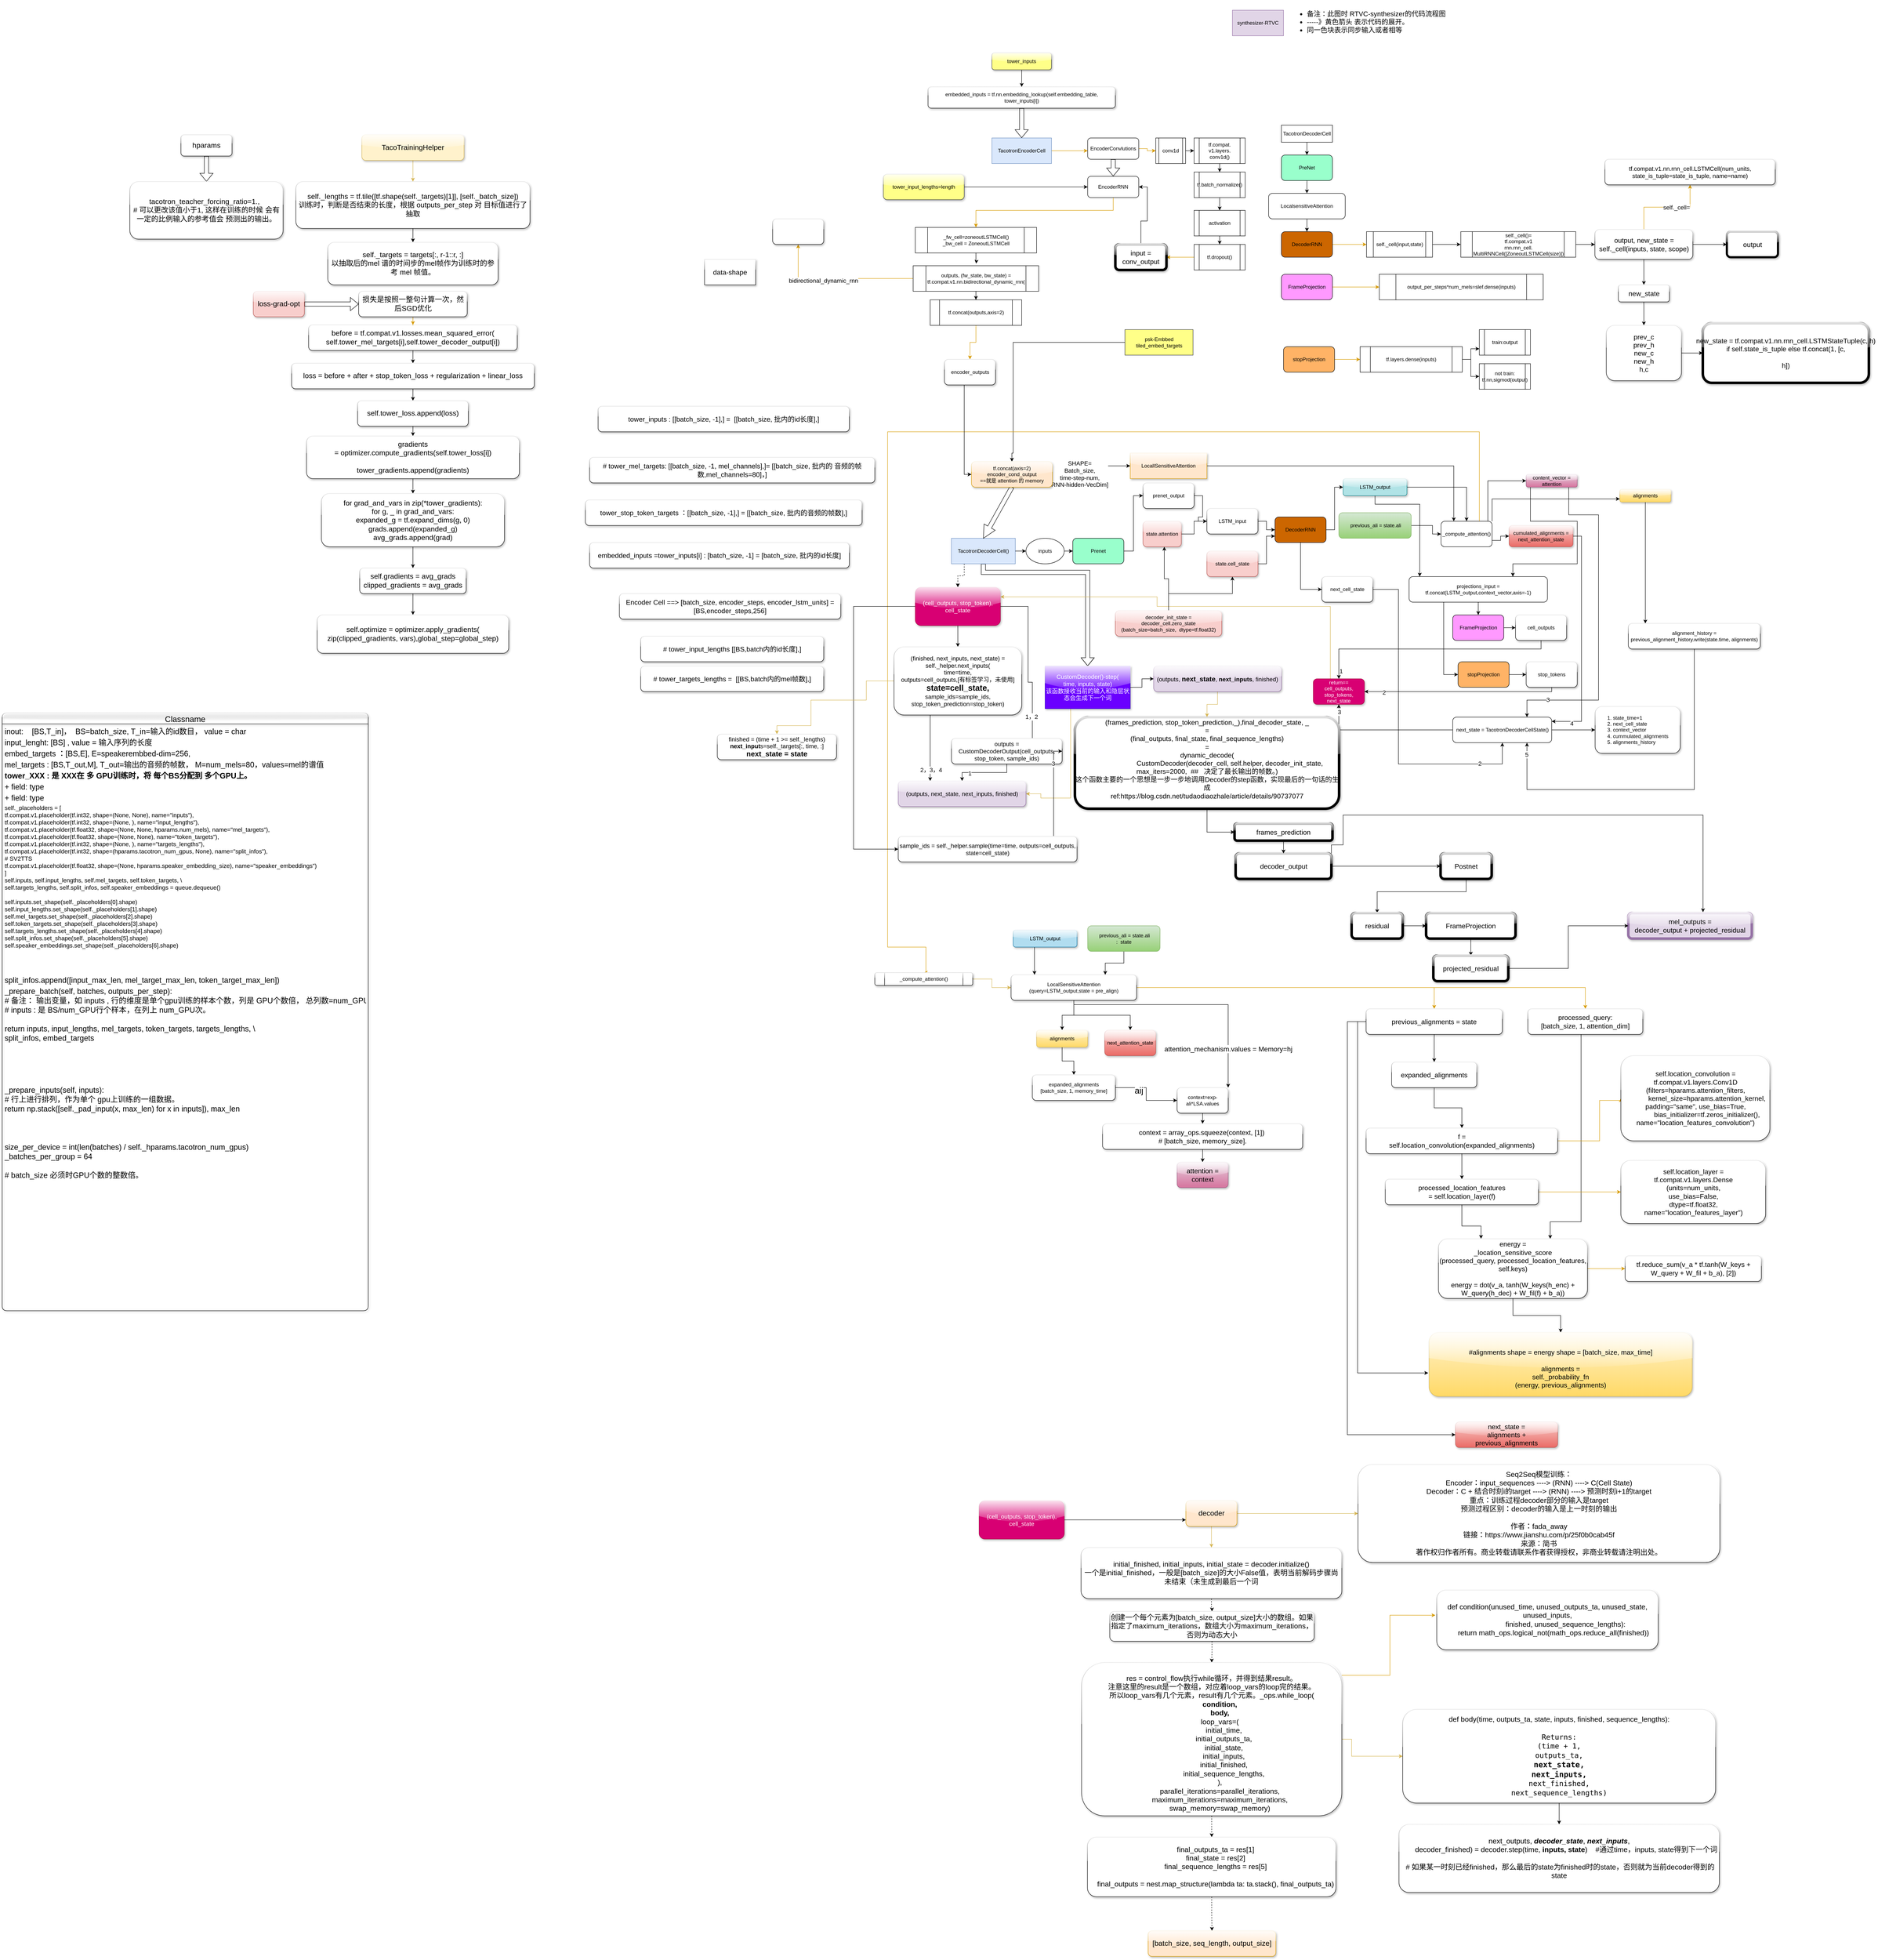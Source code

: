 <mxfile version="13.10.9" type="github">
  <diagram id="kgpKYQtTHZ0yAKxKKP6v" name="syn">
    <mxGraphModel dx="3759" dy="1766" grid="1" gridSize="10" guides="1" tooltips="1" connect="1" arrows="1" fold="1" page="1" pageScale="1" pageWidth="850" pageHeight="1100" math="0" shadow="0">
      <root>
        <mxCell id="0" />
        <mxCell id="1" parent="0" />
        <mxCell id="5ah7Fh8-n24Y0VrOONyn-1" value="synthesizer-RTVC" style="rounded=0;whiteSpace=wrap;html=1;fillColor=#e1d5e7;strokeColor=#9673a6;" parent="1" vertex="1">
          <mxGeometry x="340" y="-240" width="120" height="60" as="geometry" />
        </mxCell>
        <mxCell id="5ah7Fh8-n24Y0VrOONyn-142" style="edgeStyle=orthogonalEdgeStyle;rounded=0;orthogonalLoop=1;jettySize=auto;html=1;fillColor=#ffe6cc;strokeColor=#d79b00;exitX=1;exitY=0.5;exitDx=0;exitDy=0;" parent="1" source="5ah7Fh8-n24Y0VrOONyn-3" target="5ah7Fh8-n24Y0VrOONyn-6" edge="1">
          <mxGeometry relative="1" as="geometry">
            <Array as="points">
              <mxPoint x="-60" y="90" />
              <mxPoint x="-60" y="90" />
            </Array>
          </mxGeometry>
        </mxCell>
        <mxCell id="5ah7Fh8-n24Y0VrOONyn-138" style="edgeStyle=orthogonalEdgeStyle;rounded=0;orthogonalLoop=1;jettySize=auto;html=1;exitX=0;exitY=0.5;exitDx=0;exitDy=0;entryX=0.5;entryY=0;entryDx=0;entryDy=0;" parent="1" source="5ah7Fh8-n24Y0VrOONyn-4" target="5ah7Fh8-n24Y0VrOONyn-137" edge="1">
          <mxGeometry relative="1" as="geometry">
            <mxPoint x="-140" y="800" as="targetPoint" />
            <Array as="points">
              <mxPoint x="-175" y="540" />
              <mxPoint x="-175" y="800" />
              <mxPoint x="-178" y="800" />
            </Array>
          </mxGeometry>
        </mxCell>
        <mxCell id="5ah7Fh8-n24Y0VrOONyn-4" value="&lt;div&gt;psk-Embbed&lt;/div&gt;&lt;div&gt;tiled_embed_targets&lt;br&gt;&lt;/div&gt;" style="rounded=0;whiteSpace=wrap;html=1;fillColor=#ffff88;strokeColor=#36393d;" parent="1" vertex="1">
          <mxGeometry x="87.5" y="510" width="160" height="60" as="geometry" />
        </mxCell>
        <mxCell id="5ah7Fh8-n24Y0VrOONyn-194" style="edgeStyle=orthogonalEdgeStyle;rounded=0;orthogonalLoop=1;jettySize=auto;html=1;entryX=0.5;entryY=0;entryDx=0;entryDy=0;" parent="1" source="5ah7Fh8-n24Y0VrOONyn-5" target="5ah7Fh8-n24Y0VrOONyn-8" edge="1">
          <mxGeometry relative="1" as="geometry" />
        </mxCell>
        <mxCell id="5ah7Fh8-n24Y0VrOONyn-5" value="TacotronDecoderCell" style="rounded=0;whiteSpace=wrap;html=1;" parent="1" vertex="1">
          <mxGeometry x="455" y="30" width="120" height="40" as="geometry" />
        </mxCell>
        <mxCell id="5ah7Fh8-n24Y0VrOONyn-14" style="edgeStyle=orthogonalEdgeStyle;rounded=0;orthogonalLoop=1;jettySize=auto;html=1;entryX=0;entryY=0.5;entryDx=0;entryDy=0;fillColor=#ffe6cc;strokeColor=#d79b00;" parent="1" source="5ah7Fh8-n24Y0VrOONyn-6" target="5ah7Fh8-n24Y0VrOONyn-15" edge="1">
          <mxGeometry relative="1" as="geometry">
            <mxPoint x="200" y="260" as="targetPoint" />
          </mxGeometry>
        </mxCell>
        <mxCell id="5ah7Fh8-n24Y0VrOONyn-274" value="" style="edgeStyle=orthogonalEdgeStyle;rounded=0;orthogonalLoop=1;jettySize=auto;html=1;fontSize=16;shape=flexArrow;" parent="1" source="5ah7Fh8-n24Y0VrOONyn-6" target="5ah7Fh8-n24Y0VrOONyn-7" edge="1">
          <mxGeometry relative="1" as="geometry" />
        </mxCell>
        <mxCell id="5ah7Fh8-n24Y0VrOONyn-6" value="EncoderConvlutions" style="rounded=1;whiteSpace=wrap;html=1;" parent="1" vertex="1">
          <mxGeometry y="60" width="120" height="50" as="geometry" />
        </mxCell>
        <mxCell id="5ah7Fh8-n24Y0VrOONyn-32" style="edgeStyle=orthogonalEdgeStyle;rounded=0;orthogonalLoop=1;jettySize=auto;html=1;fillColor=#ffe6cc;strokeColor=#d79b00;entryX=0.5;entryY=0;entryDx=0;entryDy=0;exitX=0.5;exitY=1;exitDx=0;exitDy=0;" parent="1" source="5ah7Fh8-n24Y0VrOONyn-7" target="5ah7Fh8-n24Y0VrOONyn-25" edge="1">
          <mxGeometry relative="1" as="geometry">
            <Array as="points">
              <mxPoint x="60" y="230" />
              <mxPoint x="-263" y="230" />
            </Array>
          </mxGeometry>
        </mxCell>
        <mxCell id="5ah7Fh8-n24Y0VrOONyn-7" value="EncoderRNN" style="rounded=1;whiteSpace=wrap;html=1;" parent="1" vertex="1">
          <mxGeometry y="150" width="120" height="50" as="geometry" />
        </mxCell>
        <mxCell id="5ah7Fh8-n24Y0VrOONyn-195" style="edgeStyle=orthogonalEdgeStyle;rounded=0;orthogonalLoop=1;jettySize=auto;html=1;entryX=0.5;entryY=0;entryDx=0;entryDy=0;" parent="1" source="5ah7Fh8-n24Y0VrOONyn-8" target="5ah7Fh8-n24Y0VrOONyn-9" edge="1">
          <mxGeometry relative="1" as="geometry" />
        </mxCell>
        <mxCell id="5ah7Fh8-n24Y0VrOONyn-8" value="PreNet" style="rounded=1;whiteSpace=wrap;html=1;fillColor=#99FFCC;" parent="1" vertex="1">
          <mxGeometry x="455" y="100" width="120" height="60" as="geometry" />
        </mxCell>
        <mxCell id="5ah7Fh8-n24Y0VrOONyn-196" style="edgeStyle=orthogonalEdgeStyle;rounded=0;orthogonalLoop=1;jettySize=auto;html=1;entryX=0.5;entryY=0;entryDx=0;entryDy=0;" parent="1" source="5ah7Fh8-n24Y0VrOONyn-9" target="5ah7Fh8-n24Y0VrOONyn-10" edge="1">
          <mxGeometry relative="1" as="geometry" />
        </mxCell>
        <mxCell id="5ah7Fh8-n24Y0VrOONyn-9" value="LocalsensitiveAttention" style="rounded=1;whiteSpace=wrap;html=1;" parent="1" vertex="1">
          <mxGeometry x="425" y="190" width="180" height="60" as="geometry" />
        </mxCell>
        <mxCell id="5ah7Fh8-n24Y0VrOONyn-256" style="edgeStyle=orthogonalEdgeStyle;rounded=0;orthogonalLoop=1;jettySize=auto;html=1;entryX=0;entryY=0.5;entryDx=0;entryDy=0;fontSize=16;fillColor=#ffe6cc;strokeColor=#d79b00;" parent="1" source="5ah7Fh8-n24Y0VrOONyn-10" target="5ah7Fh8-n24Y0VrOONyn-35" edge="1">
          <mxGeometry relative="1" as="geometry" />
        </mxCell>
        <mxCell id="5ah7Fh8-n24Y0VrOONyn-10" value="DecoderRNN" style="rounded=1;whiteSpace=wrap;html=1;fillColor=#CC6600;" parent="1" vertex="1">
          <mxGeometry x="455" y="280" width="120" height="60" as="geometry" />
        </mxCell>
        <mxCell id="5ah7Fh8-n24Y0VrOONyn-40" style="edgeStyle=orthogonalEdgeStyle;rounded=0;orthogonalLoop=1;jettySize=auto;html=1;fillColor=#ffe6cc;strokeColor=#d79b00;" parent="1" source="5ah7Fh8-n24Y0VrOONyn-11" target="5ah7Fh8-n24Y0VrOONyn-39" edge="1">
          <mxGeometry relative="1" as="geometry" />
        </mxCell>
        <mxCell id="5ah7Fh8-n24Y0VrOONyn-11" value="FrameProjection" style="rounded=1;whiteSpace=wrap;html=1;fillColor=#FF99FF;" parent="1" vertex="1">
          <mxGeometry x="455" y="380" width="120" height="60" as="geometry" />
        </mxCell>
        <mxCell id="5ah7Fh8-n24Y0VrOONyn-42" style="edgeStyle=orthogonalEdgeStyle;rounded=0;orthogonalLoop=1;jettySize=auto;html=1;exitX=1;exitY=0.5;exitDx=0;exitDy=0;fillColor=#ffe6cc;strokeColor=#d79b00;" parent="1" source="5ah7Fh8-n24Y0VrOONyn-12" target="5ah7Fh8-n24Y0VrOONyn-41" edge="1">
          <mxGeometry relative="1" as="geometry" />
        </mxCell>
        <mxCell id="5ah7Fh8-n24Y0VrOONyn-12" value="stopProjection" style="rounded=1;whiteSpace=wrap;html=1;fillColor=#FFB366;" parent="1" vertex="1">
          <mxGeometry x="460" y="550" width="120" height="60" as="geometry" />
        </mxCell>
        <mxCell id="5ah7Fh8-n24Y0VrOONyn-17" style="edgeStyle=orthogonalEdgeStyle;rounded=0;orthogonalLoop=1;jettySize=auto;html=1;exitX=1;exitY=0.5;exitDx=0;exitDy=0;entryX=0;entryY=0.5;entryDx=0;entryDy=0;" parent="1" source="5ah7Fh8-n24Y0VrOONyn-15" target="5ah7Fh8-n24Y0VrOONyn-16" edge="1">
          <mxGeometry relative="1" as="geometry" />
        </mxCell>
        <mxCell id="5ah7Fh8-n24Y0VrOONyn-15" value="conv1d" style="shape=process;whiteSpace=wrap;html=1;backgroundOutline=1;" parent="1" vertex="1">
          <mxGeometry x="160" y="60" width="70" height="60" as="geometry" />
        </mxCell>
        <mxCell id="5ah7Fh8-n24Y0VrOONyn-22" style="edgeStyle=orthogonalEdgeStyle;rounded=0;orthogonalLoop=1;jettySize=auto;html=1;exitX=0.5;exitY=1;exitDx=0;exitDy=0;entryX=0.5;entryY=0;entryDx=0;entryDy=0;" parent="1" source="5ah7Fh8-n24Y0VrOONyn-16" target="5ah7Fh8-n24Y0VrOONyn-19" edge="1">
          <mxGeometry relative="1" as="geometry" />
        </mxCell>
        <mxCell id="5ah7Fh8-n24Y0VrOONyn-16" value="&lt;div&gt;tf.compat.&lt;/div&gt;&lt;div&gt;v1.layers.&lt;/div&gt;&lt;div&gt;conv1d()&lt;/div&gt;" style="shape=process;whiteSpace=wrap;html=1;backgroundOutline=1;" parent="1" vertex="1">
          <mxGeometry x="250" y="60" width="120" height="60" as="geometry" />
        </mxCell>
        <mxCell id="5ah7Fh8-n24Y0VrOONyn-23" style="edgeStyle=orthogonalEdgeStyle;rounded=0;orthogonalLoop=1;jettySize=auto;html=1;exitX=0.5;exitY=1;exitDx=0;exitDy=0;entryX=0.5;entryY=0;entryDx=0;entryDy=0;" parent="1" source="5ah7Fh8-n24Y0VrOONyn-19" target="5ah7Fh8-n24Y0VrOONyn-20" edge="1">
          <mxGeometry relative="1" as="geometry" />
        </mxCell>
        <mxCell id="5ah7Fh8-n24Y0VrOONyn-19" value="&lt;div&gt;tf.batch_normalize()&lt;/div&gt;" style="shape=process;whiteSpace=wrap;html=1;backgroundOutline=1;" parent="1" vertex="1">
          <mxGeometry x="250" y="140" width="120" height="60" as="geometry" />
        </mxCell>
        <mxCell id="5ah7Fh8-n24Y0VrOONyn-24" style="edgeStyle=orthogonalEdgeStyle;rounded=0;orthogonalLoop=1;jettySize=auto;html=1;exitX=0.5;exitY=1;exitDx=0;exitDy=0;" parent="1" source="5ah7Fh8-n24Y0VrOONyn-20" target="5ah7Fh8-n24Y0VrOONyn-21" edge="1">
          <mxGeometry relative="1" as="geometry" />
        </mxCell>
        <mxCell id="5ah7Fh8-n24Y0VrOONyn-20" value="activation" style="shape=process;whiteSpace=wrap;html=1;backgroundOutline=1;" parent="1" vertex="1">
          <mxGeometry x="250" y="230" width="120" height="60" as="geometry" />
        </mxCell>
        <mxCell id="5ah7Fh8-n24Y0VrOONyn-272" style="edgeStyle=orthogonalEdgeStyle;rounded=0;orthogonalLoop=1;jettySize=auto;html=1;entryX=1;entryY=0.5;entryDx=0;entryDy=0;fontSize=16;fillColor=#ffe6cc;strokeColor=#d79b00;" parent="1" source="5ah7Fh8-n24Y0VrOONyn-21" target="5ah7Fh8-n24Y0VrOONyn-271" edge="1">
          <mxGeometry relative="1" as="geometry" />
        </mxCell>
        <mxCell id="5ah7Fh8-n24Y0VrOONyn-21" value="tf.dropout()" style="shape=process;whiteSpace=wrap;html=1;backgroundOutline=1;" parent="1" vertex="1">
          <mxGeometry x="250" y="310" width="120" height="60" as="geometry" />
        </mxCell>
        <mxCell id="5ah7Fh8-n24Y0VrOONyn-268" style="edgeStyle=orthogonalEdgeStyle;rounded=0;orthogonalLoop=1;jettySize=auto;html=1;fontSize=16;" parent="1" source="5ah7Fh8-n24Y0VrOONyn-25" edge="1">
          <mxGeometry relative="1" as="geometry">
            <mxPoint x="-262" y="355" as="targetPoint" />
          </mxGeometry>
        </mxCell>
        <mxCell id="5ah7Fh8-n24Y0VrOONyn-25" value="&lt;div&gt;_fw_cell=zoneoutLSTMCell()&lt;/div&gt;&lt;div&gt;_bw_cell = ZoneoutLSTMCell&lt;/div&gt;" style="shape=process;whiteSpace=wrap;html=1;backgroundOutline=1;" parent="1" vertex="1">
          <mxGeometry x="-405" y="270" width="285" height="60" as="geometry" />
        </mxCell>
        <mxCell id="5ah7Fh8-n24Y0VrOONyn-31" style="edgeStyle=orthogonalEdgeStyle;rounded=0;orthogonalLoop=1;jettySize=auto;html=1;entryX=0.5;entryY=0;entryDx=0;entryDy=0;exitX=0.5;exitY=1;exitDx=0;exitDy=0;" parent="1" source="5ah7Fh8-n24Y0VrOONyn-27" target="5ah7Fh8-n24Y0VrOONyn-28" edge="1">
          <mxGeometry relative="1" as="geometry">
            <mxPoint x="-262.5" y="452" as="sourcePoint" />
          </mxGeometry>
        </mxCell>
        <mxCell id="5ah7Fh8-n24Y0VrOONyn-358" style="edgeStyle=orthogonalEdgeStyle;rounded=0;orthogonalLoop=1;jettySize=auto;html=1;fontSize=14;fillColor=#ffe6cc;strokeColor=#d79b00;" parent="1" source="5ah7Fh8-n24Y0VrOONyn-27" target="5ah7Fh8-n24Y0VrOONyn-357" edge="1">
          <mxGeometry relative="1" as="geometry" />
        </mxCell>
        <mxCell id="5ah7Fh8-n24Y0VrOONyn-359" value="&lt;div&gt;bidirectional_dynamic_rnn&lt;/div&gt;" style="edgeLabel;html=1;align=center;verticalAlign=middle;resizable=0;points=[];fontSize=14;" parent="5ah7Fh8-n24Y0VrOONyn-358" vertex="1" connectable="0">
          <mxGeometry x="0.2" y="5" relative="1" as="geometry">
            <mxPoint x="-1" as="offset" />
          </mxGeometry>
        </mxCell>
        <mxCell id="5ah7Fh8-n24Y0VrOONyn-27" value="&lt;div&gt;outputs, (fw_state, bw_state) = tf.compat.v1.nn.bidirectional_dynamic_rnn(&lt;/div&gt;" style="shape=process;whiteSpace=wrap;html=1;backgroundOutline=1;" parent="1" vertex="1">
          <mxGeometry x="-410" y="360" width="295" height="60" as="geometry" />
        </mxCell>
        <mxCell id="5ah7Fh8-n24Y0VrOONyn-269" style="edgeStyle=orthogonalEdgeStyle;rounded=0;orthogonalLoop=1;jettySize=auto;html=1;entryX=0.5;entryY=0;entryDx=0;entryDy=0;fontSize=16;fillColor=#ffe6cc;strokeColor=#d79b00;" parent="1" source="5ah7Fh8-n24Y0VrOONyn-28" target="5ah7Fh8-n24Y0VrOONyn-192" edge="1">
          <mxGeometry relative="1" as="geometry" />
        </mxCell>
        <mxCell id="5ah7Fh8-n24Y0VrOONyn-28" value="tf.concat(outputs,axis=2)" style="shape=process;whiteSpace=wrap;html=1;backgroundOutline=1;" parent="1" vertex="1">
          <mxGeometry x="-370" y="440" width="215" height="60" as="geometry" />
        </mxCell>
        <mxCell id="5ah7Fh8-n24Y0VrOONyn-267" style="edgeStyle=orthogonalEdgeStyle;rounded=0;orthogonalLoop=1;jettySize=auto;html=1;entryX=0;entryY=0.5;entryDx=0;entryDy=0;fontSize=16;" parent="1" source="5ah7Fh8-n24Y0VrOONyn-33" target="5ah7Fh8-n24Y0VrOONyn-258" edge="1">
          <mxGeometry relative="1" as="geometry" />
        </mxCell>
        <mxCell id="5ah7Fh8-n24Y0VrOONyn-33" value="self._cell()=&lt;div&gt;tf.compat.v1&lt;/div&gt;&lt;div&gt;rnn.rnn_cell.&lt;/div&gt;MultiRNNCell([ZoneoutLSTMCell(size)])" style="shape=process;whiteSpace=wrap;html=1;backgroundOutline=1;" parent="1" vertex="1">
          <mxGeometry x="876.5" y="280" width="270" height="60" as="geometry" />
        </mxCell>
        <mxCell id="5ah7Fh8-n24Y0VrOONyn-257" style="edgeStyle=orthogonalEdgeStyle;rounded=0;orthogonalLoop=1;jettySize=auto;html=1;fontSize=16;" parent="1" source="5ah7Fh8-n24Y0VrOONyn-35" edge="1">
          <mxGeometry relative="1" as="geometry">
            <mxPoint x="876" y="310" as="targetPoint" />
          </mxGeometry>
        </mxCell>
        <mxCell id="5ah7Fh8-n24Y0VrOONyn-35" value="self._cell(input,state)" style="shape=process;whiteSpace=wrap;html=1;backgroundOutline=1;" parent="1" vertex="1">
          <mxGeometry x="655" y="280" width="155" height="60" as="geometry" />
        </mxCell>
        <mxCell id="5ah7Fh8-n24Y0VrOONyn-39" value="output_per_steps*num_mels=slef.dense(inputs)" style="shape=process;whiteSpace=wrap;html=1;backgroundOutline=1;" parent="1" vertex="1">
          <mxGeometry x="685" y="380" width="385" height="60" as="geometry" />
        </mxCell>
        <mxCell id="5ah7Fh8-n24Y0VrOONyn-199" style="edgeStyle=orthogonalEdgeStyle;rounded=0;orthogonalLoop=1;jettySize=auto;html=1;entryX=0;entryY=0.75;entryDx=0;entryDy=0;" parent="1" source="5ah7Fh8-n24Y0VrOONyn-41" target="5ah7Fh8-n24Y0VrOONyn-43" edge="1">
          <mxGeometry relative="1" as="geometry" />
        </mxCell>
        <mxCell id="5ah7Fh8-n24Y0VrOONyn-200" style="edgeStyle=orthogonalEdgeStyle;rounded=0;orthogonalLoop=1;jettySize=auto;html=1;entryX=0;entryY=0.5;entryDx=0;entryDy=0;" parent="1" source="5ah7Fh8-n24Y0VrOONyn-41" target="5ah7Fh8-n24Y0VrOONyn-44" edge="1">
          <mxGeometry relative="1" as="geometry" />
        </mxCell>
        <mxCell id="5ah7Fh8-n24Y0VrOONyn-41" value="tf.layers.dense(inputs)" style="shape=process;whiteSpace=wrap;html=1;backgroundOutline=1;" parent="1" vertex="1">
          <mxGeometry x="640" y="550" width="240" height="60" as="geometry" />
        </mxCell>
        <mxCell id="5ah7Fh8-n24Y0VrOONyn-43" value="train:output" style="shape=process;whiteSpace=wrap;html=1;backgroundOutline=1;" parent="1" vertex="1">
          <mxGeometry x="920" y="510" width="120" height="60" as="geometry" />
        </mxCell>
        <mxCell id="5ah7Fh8-n24Y0VrOONyn-44" value="&lt;div&gt;not train:&lt;/div&gt;&lt;div&gt;tf.nn,sigmod(output)&lt;br&gt;&lt;/div&gt;" style="shape=process;whiteSpace=wrap;html=1;backgroundOutline=1;" parent="1" vertex="1">
          <mxGeometry x="920" y="590" width="120" height="60" as="geometry" />
        </mxCell>
        <mxCell id="5ah7Fh8-n24Y0VrOONyn-372" style="edgeStyle=orthogonalEdgeStyle;rounded=0;orthogonalLoop=1;jettySize=auto;html=1;entryX=0.5;entryY=0;entryDx=0;entryDy=0;fontSize=14;dashed=1;" parent="1" source="5ah7Fh8-n24Y0VrOONyn-46" target="5ah7Fh8-n24Y0VrOONyn-371" edge="1">
          <mxGeometry relative="1" as="geometry">
            <Array as="points">
              <mxPoint x="-290" y="1088" />
              <mxPoint x="-305" y="1088" />
            </Array>
          </mxGeometry>
        </mxCell>
        <mxCell id="5ah7Fh8-n24Y0VrOONyn-385" style="edgeStyle=orthogonalEdgeStyle;rounded=0;orthogonalLoop=1;jettySize=auto;html=1;entryX=0.5;entryY=0;entryDx=0;entryDy=0;fontSize=14;shape=flexArrow;" parent="1" source="5ah7Fh8-n24Y0VrOONyn-46" target="5ah7Fh8-n24Y0VrOONyn-396" edge="1">
          <mxGeometry relative="1" as="geometry">
            <mxPoint x="-20" y="1330" as="targetPoint" />
            <Array as="points">
              <mxPoint x="-245" y="1080" />
              <mxPoint y="1080" />
            </Array>
          </mxGeometry>
        </mxCell>
        <mxCell id="5ah7Fh8-n24Y0VrOONyn-46" value="TacotronDecoderCell()" style="rounded=0;whiteSpace=wrap;html=1;fillColor=#dae8fc;strokeColor=#6c8ebf;" parent="1" vertex="1">
          <mxGeometry x="-320" y="1000" width="150" height="60" as="geometry" />
        </mxCell>
        <mxCell id="5ah7Fh8-n24Y0VrOONyn-62" style="edgeStyle=orthogonalEdgeStyle;rounded=0;orthogonalLoop=1;jettySize=auto;html=1;exitX=1;exitY=0.5;exitDx=0;exitDy=0;" parent="1" source="5ah7Fh8-n24Y0VrOONyn-48" target="5ah7Fh8-n24Y0VrOONyn-50" edge="1">
          <mxGeometry relative="1" as="geometry" />
        </mxCell>
        <mxCell id="5ah7Fh8-n24Y0VrOONyn-48" value="inputs" style="ellipse;whiteSpace=wrap;html=1;" parent="1" vertex="1">
          <mxGeometry x="-145" y="1000" width="90" height="60" as="geometry" />
        </mxCell>
        <mxCell id="5ah7Fh8-n24Y0VrOONyn-49" value="" style="edgeStyle=orthogonalEdgeStyle;rounded=0;orthogonalLoop=1;jettySize=auto;html=1;" parent="1" source="5ah7Fh8-n24Y0VrOONyn-46" target="5ah7Fh8-n24Y0VrOONyn-48" edge="1">
          <mxGeometry relative="1" as="geometry" />
        </mxCell>
        <mxCell id="5ah7Fh8-n24Y0VrOONyn-154" style="edgeStyle=orthogonalEdgeStyle;rounded=0;orthogonalLoop=1;jettySize=auto;html=1;entryX=0;entryY=0.5;entryDx=0;entryDy=0;" parent="1" source="5ah7Fh8-n24Y0VrOONyn-50" target="5ah7Fh8-n24Y0VrOONyn-152" edge="1">
          <mxGeometry relative="1" as="geometry" />
        </mxCell>
        <mxCell id="5ah7Fh8-n24Y0VrOONyn-50" value="Prenet" style="rounded=1;whiteSpace=wrap;html=1;fillColor=#99FFCC;" parent="1" vertex="1">
          <mxGeometry x="-35" y="1000" width="120" height="60" as="geometry" />
        </mxCell>
        <mxCell id="5ah7Fh8-n24Y0VrOONyn-163" style="edgeStyle=orthogonalEdgeStyle;rounded=0;orthogonalLoop=1;jettySize=auto;html=1;entryX=0;entryY=0.5;entryDx=0;entryDy=0;" parent="1" source="5ah7Fh8-n24Y0VrOONyn-65" target="5ah7Fh8-n24Y0VrOONyn-161" edge="1">
          <mxGeometry relative="1" as="geometry" />
        </mxCell>
        <mxCell id="5ah7Fh8-n24Y0VrOONyn-164" style="edgeStyle=orthogonalEdgeStyle;rounded=0;orthogonalLoop=1;jettySize=auto;html=1;entryX=0;entryY=0.5;entryDx=0;entryDy=0;" parent="1" source="5ah7Fh8-n24Y0VrOONyn-65" target="5ah7Fh8-n24Y0VrOONyn-162" edge="1">
          <mxGeometry relative="1" as="geometry" />
        </mxCell>
        <mxCell id="5ah7Fh8-n24Y0VrOONyn-65" value="DecoderRNN" style="rounded=1;whiteSpace=wrap;html=1;fillColor=#CC6600;" parent="1" vertex="1">
          <mxGeometry x="440" y="950" width="120" height="60" as="geometry" />
        </mxCell>
        <mxCell id="5ah7Fh8-n24Y0VrOONyn-76" style="edgeStyle=orthogonalEdgeStyle;rounded=0;orthogonalLoop=1;jettySize=auto;html=1;entryX=0;entryY=0.5;entryDx=0;entryDy=0;exitX=1;exitY=0.5;exitDx=0;exitDy=0;" parent="1" source="5ah7Fh8-n24Y0VrOONyn-73" target="5ah7Fh8-n24Y0VrOONyn-74" edge="1">
          <mxGeometry relative="1" as="geometry">
            <mxPoint x="810" y="990" as="targetPoint" />
            <Array as="points">
              <mxPoint x="760" y="970" />
              <mxPoint x="810" y="970" />
              <mxPoint x="810" y="990" />
            </Array>
          </mxGeometry>
        </mxCell>
        <mxCell id="5ah7Fh8-n24Y0VrOONyn-73" value="&amp;nbsp;previous_ali = state.ali" style="rounded=1;whiteSpace=wrap;html=1;fillColor=#d5e8d4;strokeColor=#82b366;gradientColor=#97d077;" parent="1" vertex="1">
          <mxGeometry x="590" y="940" width="170" height="60" as="geometry" />
        </mxCell>
        <mxCell id="5ah7Fh8-n24Y0VrOONyn-110" style="edgeStyle=orthogonalEdgeStyle;rounded=0;orthogonalLoop=1;jettySize=auto;html=1;exitX=0.75;exitY=0;exitDx=0;exitDy=0;gradientColor=#ffa500;fillColor=#ffcd28;strokeColor=#d79b00;entryX=0.5;entryY=0;entryDx=0;entryDy=0;" parent="1" source="5ah7Fh8-n24Y0VrOONyn-74" target="5ah7Fh8-n24Y0VrOONyn-108" edge="1">
          <mxGeometry relative="1" as="geometry">
            <mxPoint x="950" y="680" as="sourcePoint" />
            <mxPoint x="-122" y="1750" as="targetPoint" />
            <Array as="points">
              <mxPoint x="920" y="750" />
              <mxPoint x="-470" y="750" />
              <mxPoint x="-470" y="1960" />
              <mxPoint x="-380" y="1960" />
              <mxPoint x="-380" y="2020" />
            </Array>
          </mxGeometry>
        </mxCell>
        <mxCell id="5ah7Fh8-n24Y0VrOONyn-174" style="edgeStyle=orthogonalEdgeStyle;rounded=0;orthogonalLoop=1;jettySize=auto;html=1;entryX=0;entryY=0.75;entryDx=0;entryDy=0;exitX=1;exitY=0;exitDx=0;exitDy=0;" parent="1" source="5ah7Fh8-n24Y0VrOONyn-74" target="5ah7Fh8-n24Y0VrOONyn-172" edge="1">
          <mxGeometry relative="1" as="geometry">
            <mxPoint x="950" y="980" as="sourcePoint" />
          </mxGeometry>
        </mxCell>
        <mxCell id="5ah7Fh8-n24Y0VrOONyn-175" style="edgeStyle=orthogonalEdgeStyle;rounded=0;orthogonalLoop=1;jettySize=auto;html=1;" parent="1" source="5ah7Fh8-n24Y0VrOONyn-74" target="5ah7Fh8-n24Y0VrOONyn-171" edge="1">
          <mxGeometry relative="1" as="geometry">
            <Array as="points">
              <mxPoint x="940" y="865" />
            </Array>
          </mxGeometry>
        </mxCell>
        <mxCell id="5ah7Fh8-n24Y0VrOONyn-176" style="edgeStyle=orthogonalEdgeStyle;rounded=0;orthogonalLoop=1;jettySize=auto;html=1;exitX=1;exitY=0.75;exitDx=0;exitDy=0;entryX=0;entryY=0.5;entryDx=0;entryDy=0;" parent="1" source="5ah7Fh8-n24Y0VrOONyn-74" target="5ah7Fh8-n24Y0VrOONyn-173" edge="1">
          <mxGeometry relative="1" as="geometry" />
        </mxCell>
        <mxCell id="5ah7Fh8-n24Y0VrOONyn-74" value="_compute_attention()" style="rounded=1;whiteSpace=wrap;html=1;" parent="1" vertex="1">
          <mxGeometry x="830" y="960" width="120" height="60" as="geometry" />
        </mxCell>
        <mxCell id="5ah7Fh8-n24Y0VrOONyn-87" style="edgeStyle=orthogonalEdgeStyle;rounded=0;orthogonalLoop=1;jettySize=auto;html=1;" parent="1" source="5ah7Fh8-n24Y0VrOONyn-83" target="5ah7Fh8-n24Y0VrOONyn-86" edge="1">
          <mxGeometry relative="1" as="geometry" />
        </mxCell>
        <mxCell id="5ah7Fh8-n24Y0VrOONyn-97" style="edgeStyle=orthogonalEdgeStyle;rounded=0;orthogonalLoop=1;jettySize=auto;html=1;exitX=0.25;exitY=1;exitDx=0;exitDy=0;entryX=0;entryY=0.5;entryDx=0;entryDy=0;" parent="1" source="5ah7Fh8-n24Y0VrOONyn-83" target="5ah7Fh8-n24Y0VrOONyn-91" edge="1">
          <mxGeometry relative="1" as="geometry" />
        </mxCell>
        <mxCell id="5ah7Fh8-n24Y0VrOONyn-83" value="projections_input = tf.concat(LSTM_output,context_vector,axis=-1)" style="rounded=1;whiteSpace=wrap;html=1;" parent="1" vertex="1">
          <mxGeometry x="755" y="1090" width="325" height="60" as="geometry" />
        </mxCell>
        <mxCell id="5ah7Fh8-n24Y0VrOONyn-181" style="edgeStyle=orthogonalEdgeStyle;rounded=0;orthogonalLoop=1;jettySize=auto;html=1;" parent="1" source="5ah7Fh8-n24Y0VrOONyn-86" target="5ah7Fh8-n24Y0VrOONyn-180" edge="1">
          <mxGeometry relative="1" as="geometry" />
        </mxCell>
        <mxCell id="5ah7Fh8-n24Y0VrOONyn-86" value="FrameProjection" style="rounded=1;whiteSpace=wrap;html=1;fillColor=#FF99FF;" parent="1" vertex="1">
          <mxGeometry x="857.5" y="1180" width="120" height="60" as="geometry" />
        </mxCell>
        <mxCell id="5ah7Fh8-n24Y0VrOONyn-96" style="edgeStyle=orthogonalEdgeStyle;rounded=0;orthogonalLoop=1;jettySize=auto;html=1;entryX=0;entryY=0.5;entryDx=0;entryDy=0;" parent="1" source="5ah7Fh8-n24Y0VrOONyn-91" target="5ah7Fh8-n24Y0VrOONyn-183" edge="1">
          <mxGeometry relative="1" as="geometry">
            <mxPoint x="1050" y="1320" as="targetPoint" />
          </mxGeometry>
        </mxCell>
        <mxCell id="5ah7Fh8-n24Y0VrOONyn-91" value="stopProjection" style="rounded=1;whiteSpace=wrap;html=1;fillColor=#FFB366;" parent="1" vertex="1">
          <mxGeometry x="870" y="1290" width="120" height="60" as="geometry" />
        </mxCell>
        <mxCell id="5ah7Fh8-n24Y0VrOONyn-100" style="edgeStyle=orthogonalEdgeStyle;rounded=0;orthogonalLoop=1;jettySize=auto;html=1;" parent="1" source="5ah7Fh8-n24Y0VrOONyn-98" target="5ah7Fh8-n24Y0VrOONyn-201" edge="1">
          <mxGeometry relative="1" as="geometry">
            <mxPoint x="1140" y="1450" as="targetPoint" />
          </mxGeometry>
        </mxCell>
        <mxCell id="5ah7Fh8-n24Y0VrOONyn-102" style="edgeStyle=orthogonalEdgeStyle;rounded=0;orthogonalLoop=1;jettySize=auto;html=1;entryX=0.5;entryY=1;entryDx=0;entryDy=0;" parent="1" source="5ah7Fh8-n24Y0VrOONyn-98" target="5ah7Fh8-n24Y0VrOONyn-101" edge="1">
          <mxGeometry relative="1" as="geometry">
            <Array as="points">
              <mxPoint x="590" y="1450" />
            </Array>
          </mxGeometry>
        </mxCell>
        <mxCell id="5ah7Fh8-n24Y0VrOONyn-369" value="3" style="edgeLabel;html=1;align=center;verticalAlign=middle;resizable=0;points=[];fontSize=14;" parent="5ah7Fh8-n24Y0VrOONyn-102" vertex="1" connectable="0">
          <mxGeometry x="0.889" y="-1" relative="1" as="geometry">
            <mxPoint as="offset" />
          </mxGeometry>
        </mxCell>
        <mxCell id="5ah7Fh8-n24Y0VrOONyn-98" value="next_state = TacotronDecoderCellState()" style="rounded=1;whiteSpace=wrap;html=1;" parent="1" vertex="1">
          <mxGeometry x="857.5" y="1420" width="232.5" height="60" as="geometry" />
        </mxCell>
        <mxCell id="5ah7Fh8-n24Y0VrOONyn-402" style="edgeStyle=orthogonalEdgeStyle;rounded=0;orthogonalLoop=1;jettySize=auto;html=1;entryX=1;entryY=0.25;entryDx=0;entryDy=0;fontSize=14;fillColor=#fff2cc;strokeColor=#d6b656;" parent="1" source="5ah7Fh8-n24Y0VrOONyn-101" target="5ah7Fh8-n24Y0VrOONyn-371" edge="1">
          <mxGeometry relative="1" as="geometry">
            <Array as="points">
              <mxPoint x="570" y="1160" />
              <mxPoint x="163" y="1160" />
              <mxPoint x="163" y="1138" />
            </Array>
          </mxGeometry>
        </mxCell>
        <mxCell id="5ah7Fh8-n24Y0VrOONyn-101" value="&lt;div&gt;return==&lt;/div&gt;&lt;div&gt;cell_outputs,&lt;/div&gt;&lt;div&gt;stop_tokens,&lt;/div&gt;&lt;div&gt;next_state&lt;br&gt;&lt;/div&gt;" style="rounded=1;whiteSpace=wrap;html=1;fillColor=#d80073;strokeColor=#A50040;fontColor=#ffffff;shadow=1;" parent="1" vertex="1">
          <mxGeometry x="530" y="1330" width="120" height="60" as="geometry" />
        </mxCell>
        <mxCell id="5ah7Fh8-n24Y0VrOONyn-225" style="edgeStyle=orthogonalEdgeStyle;rounded=0;orthogonalLoop=1;jettySize=auto;html=1;entryX=0;entryY=0.5;entryDx=0;entryDy=0;fontSize=16;gradientColor=#ffd966;fillColor=#fff2cc;strokeColor=#d6b656;" parent="1" source="5ah7Fh8-n24Y0VrOONyn-108" target="5ah7Fh8-n24Y0VrOONyn-202" edge="1">
          <mxGeometry relative="1" as="geometry" />
        </mxCell>
        <mxCell id="5ah7Fh8-n24Y0VrOONyn-108" value="_compute_attention()" style="shape=process;whiteSpace=wrap;html=1;backgroundOutline=1;rounded=1;shadow=1;glass=1;" parent="1" vertex="1">
          <mxGeometry x="-500" y="2020" width="230" height="30" as="geometry" />
        </mxCell>
        <mxCell id="5ah7Fh8-n24Y0VrOONyn-191" style="edgeStyle=orthogonalEdgeStyle;rounded=0;orthogonalLoop=1;jettySize=auto;html=1;entryX=0;entryY=0.5;entryDx=0;entryDy=0;" parent="1" source="5ah7Fh8-n24Y0VrOONyn-137" target="5ah7Fh8-n24Y0VrOONyn-165" edge="1">
          <mxGeometry relative="1" as="geometry">
            <mxPoint x="50" y="1410" as="targetPoint" />
          </mxGeometry>
        </mxCell>
        <mxCell id="5ah7Fh8-n24Y0VrOONyn-360" value="&lt;div&gt;SHAPE=&lt;/div&gt;&lt;div&gt;Batch_size,&lt;/div&gt;&lt;div&gt;time-step-num,&lt;/div&gt;&lt;div&gt;RNN-hidden-VecDim]&lt;br&gt;&lt;/div&gt;" style="edgeLabel;html=1;align=center;verticalAlign=middle;resizable=0;points=[];fontSize=14;" parent="5ah7Fh8-n24Y0VrOONyn-191" vertex="1" connectable="0">
          <mxGeometry x="-0.358" y="1" relative="1" as="geometry">
            <mxPoint x="-1" as="offset" />
          </mxGeometry>
        </mxCell>
        <mxCell id="5ah7Fh8-n24Y0VrOONyn-370" style="edgeStyle=orthogonalEdgeStyle;rounded=0;orthogonalLoop=1;jettySize=auto;html=1;entryX=0.5;entryY=0;entryDx=0;entryDy=0;fontSize=14;shape=arrow;" parent="1" source="5ah7Fh8-n24Y0VrOONyn-137" target="5ah7Fh8-n24Y0VrOONyn-46" edge="1">
          <mxGeometry relative="1" as="geometry" />
        </mxCell>
        <mxCell id="5ah7Fh8-n24Y0VrOONyn-137" value="tf.concat(axis=2)&lt;br&gt;&lt;div&gt;encoder_cond_output&lt;/div&gt;==就是 attention 的 memory" style="rounded=1;whiteSpace=wrap;html=1;shadow=1;glass=1;fillColor=#ffe6cc;strokeColor=#d79b00;" parent="1" vertex="1">
          <mxGeometry x="-273" y="820" width="190" height="60" as="geometry" />
        </mxCell>
        <mxCell id="5ah7Fh8-n24Y0VrOONyn-275" style="edgeStyle=orthogonalEdgeStyle;shape=flexArrow;rounded=0;orthogonalLoop=1;jettySize=auto;html=1;entryX=0.5;entryY=0;entryDx=0;entryDy=0;fontSize=16;" parent="1" source="5ah7Fh8-n24Y0VrOONyn-140" target="5ah7Fh8-n24Y0VrOONyn-3" edge="1">
          <mxGeometry relative="1" as="geometry" />
        </mxCell>
        <mxCell id="5ah7Fh8-n24Y0VrOONyn-140" value="embedded_inputs = tf.nn.embedding_lookup(self.embedding_table, tower_inputs[i])" style="rounded=1;whiteSpace=wrap;html=1;shadow=1;glass=1;" parent="1" vertex="1">
          <mxGeometry x="-375" y="-60" width="440" height="50" as="geometry" />
        </mxCell>
        <mxCell id="5ah7Fh8-n24Y0VrOONyn-143" style="edgeStyle=orthogonalEdgeStyle;rounded=0;orthogonalLoop=1;jettySize=auto;html=1;" parent="1" source="5ah7Fh8-n24Y0VrOONyn-141" target="5ah7Fh8-n24Y0VrOONyn-140" edge="1">
          <mxGeometry relative="1" as="geometry" />
        </mxCell>
        <mxCell id="5ah7Fh8-n24Y0VrOONyn-141" value="tower_inputs" style="rounded=1;whiteSpace=wrap;html=1;shadow=1;glass=1;fillColor=#ffff88;strokeColor=#36393d;" parent="1" vertex="1">
          <mxGeometry x="-225" y="-140" width="140" height="40" as="geometry" />
        </mxCell>
        <mxCell id="5ah7Fh8-n24Y0VrOONyn-3" value="TacotronEncoderCell" style="rounded=0;whiteSpace=wrap;html=1;fillColor=#dae8fc;strokeColor=#6c8ebf;" parent="1" vertex="1">
          <mxGeometry x="-225" y="60" width="140" height="60" as="geometry" />
        </mxCell>
        <mxCell id="5ah7Fh8-n24Y0VrOONyn-276" style="edgeStyle=orthogonalEdgeStyle;rounded=0;orthogonalLoop=1;jettySize=auto;html=1;entryX=0;entryY=0.5;entryDx=0;entryDy=0;fontSize=16;" parent="1" source="5ah7Fh8-n24Y0VrOONyn-145" target="5ah7Fh8-n24Y0VrOONyn-7" edge="1">
          <mxGeometry relative="1" as="geometry" />
        </mxCell>
        <mxCell id="5ah7Fh8-n24Y0VrOONyn-145" value="&lt;div&gt;tower_input_lengths=length&lt;/div&gt;" style="rounded=1;whiteSpace=wrap;html=1;shadow=1;glass=1;fillColor=#ffff88;strokeColor=#36393d;" parent="1" vertex="1">
          <mxGeometry x="-480" y="145" width="190" height="60" as="geometry" />
        </mxCell>
        <mxCell id="5ah7Fh8-n24Y0VrOONyn-148" style="edgeStyle=orthogonalEdgeStyle;rounded=0;orthogonalLoop=1;jettySize=auto;html=1;entryX=0;entryY=0.5;entryDx=0;entryDy=0;exitX=0.25;exitY=1;exitDx=0;exitDy=0;" parent="1" source="5ah7Fh8-n24Y0VrOONyn-192" target="5ah7Fh8-n24Y0VrOONyn-137" edge="1">
          <mxGeometry relative="1" as="geometry">
            <mxPoint y="530" as="sourcePoint" />
            <Array as="points">
              <mxPoint x="-290" y="640" />
              <mxPoint x="-290" y="850" />
            </Array>
          </mxGeometry>
        </mxCell>
        <mxCell id="5ah7Fh8-n24Y0VrOONyn-197" style="edgeStyle=orthogonalEdgeStyle;rounded=0;orthogonalLoop=1;jettySize=auto;html=1;" parent="1" source="5ah7Fh8-n24Y0VrOONyn-150" edge="1">
          <mxGeometry relative="1" as="geometry">
            <mxPoint x="180" y="1020" as="targetPoint" />
            <Array as="points">
              <mxPoint x="190" y="1095" />
              <mxPoint x="180" y="1095" />
            </Array>
          </mxGeometry>
        </mxCell>
        <mxCell id="5ah7Fh8-n24Y0VrOONyn-198" style="edgeStyle=orthogonalEdgeStyle;rounded=0;orthogonalLoop=1;jettySize=auto;html=1;entryX=0.5;entryY=1;entryDx=0;entryDy=0;" parent="1" source="5ah7Fh8-n24Y0VrOONyn-150" target="5ah7Fh8-n24Y0VrOONyn-153" edge="1">
          <mxGeometry relative="1" as="geometry" />
        </mxCell>
        <mxCell id="5ah7Fh8-n24Y0VrOONyn-150" value="&lt;div&gt;decoder_init_state = &lt;br&gt;&lt;/div&gt;&lt;div&gt;decoder_cell.zero_state&lt;/div&gt;&lt;div&gt;(batch_size=batch_size,&amp;nbsp; dtype=tf.float32)&lt;/div&gt;" style="rounded=1;whiteSpace=wrap;html=1;shadow=1;glass=1;fillColor=#f8cecc;strokeColor=#b85450;" parent="1" vertex="1">
          <mxGeometry x="65" y="1170" width="250" height="60" as="geometry" />
        </mxCell>
        <mxCell id="5ah7Fh8-n24Y0VrOONyn-157" style="edgeStyle=orthogonalEdgeStyle;rounded=0;orthogonalLoop=1;jettySize=auto;html=1;entryX=0;entryY=0.5;entryDx=0;entryDy=0;" parent="1" source="5ah7Fh8-n24Y0VrOONyn-152" target="5ah7Fh8-n24Y0VrOONyn-156" edge="1">
          <mxGeometry relative="1" as="geometry" />
        </mxCell>
        <mxCell id="5ah7Fh8-n24Y0VrOONyn-152" value="prenet_output" style="rounded=1;whiteSpace=wrap;html=1;shadow=1;glass=1;" parent="1" vertex="1">
          <mxGeometry x="130" y="870" width="120" height="60" as="geometry" />
        </mxCell>
        <mxCell id="5ah7Fh8-n24Y0VrOONyn-160" style="edgeStyle=orthogonalEdgeStyle;rounded=0;orthogonalLoop=1;jettySize=auto;html=1;entryX=0;entryY=0.75;entryDx=0;entryDy=0;" parent="1" source="5ah7Fh8-n24Y0VrOONyn-153" target="5ah7Fh8-n24Y0VrOONyn-65" edge="1">
          <mxGeometry relative="1" as="geometry" />
        </mxCell>
        <mxCell id="5ah7Fh8-n24Y0VrOONyn-153" value="state.cell_state" style="whiteSpace=wrap;html=1;rounded=1;shadow=1;glass=1;fillColor=#f8cecc;strokeColor=#b85450;" parent="1" vertex="1">
          <mxGeometry x="280" y="1030" width="120" height="60" as="geometry" />
        </mxCell>
        <mxCell id="5ah7Fh8-n24Y0VrOONyn-158" style="edgeStyle=orthogonalEdgeStyle;rounded=0;orthogonalLoop=1;jettySize=auto;html=1;entryX=0;entryY=0.5;entryDx=0;entryDy=0;" parent="1" source="5ah7Fh8-n24Y0VrOONyn-155" target="5ah7Fh8-n24Y0VrOONyn-156" edge="1">
          <mxGeometry relative="1" as="geometry" />
        </mxCell>
        <mxCell id="5ah7Fh8-n24Y0VrOONyn-155" value="state.attention" style="rounded=1;whiteSpace=wrap;html=1;shadow=1;glass=1;fillColor=#f8cecc;strokeColor=#b85450;" parent="1" vertex="1">
          <mxGeometry x="130" y="960" width="90" height="60" as="geometry" />
        </mxCell>
        <mxCell id="5ah7Fh8-n24Y0VrOONyn-159" style="edgeStyle=orthogonalEdgeStyle;rounded=0;orthogonalLoop=1;jettySize=auto;html=1;entryX=0;entryY=0.5;entryDx=0;entryDy=0;" parent="1" source="5ah7Fh8-n24Y0VrOONyn-156" target="5ah7Fh8-n24Y0VrOONyn-65" edge="1">
          <mxGeometry relative="1" as="geometry" />
        </mxCell>
        <mxCell id="5ah7Fh8-n24Y0VrOONyn-156" value="LSTM_input" style="rounded=1;whiteSpace=wrap;html=1;shadow=1;glass=1;" parent="1" vertex="1">
          <mxGeometry x="280" y="930" width="120" height="60" as="geometry" />
        </mxCell>
        <mxCell id="5ah7Fh8-n24Y0VrOONyn-166" style="edgeStyle=orthogonalEdgeStyle;rounded=0;orthogonalLoop=1;jettySize=auto;html=1;entryX=0.5;entryY=0;entryDx=0;entryDy=0;" parent="1" source="5ah7Fh8-n24Y0VrOONyn-161" target="5ah7Fh8-n24Y0VrOONyn-74" edge="1">
          <mxGeometry relative="1" as="geometry" />
        </mxCell>
        <mxCell id="5ah7Fh8-n24Y0VrOONyn-179" style="edgeStyle=orthogonalEdgeStyle;rounded=0;orthogonalLoop=1;jettySize=auto;html=1;exitX=0.5;exitY=1;exitDx=0;exitDy=0;" parent="1" source="5ah7Fh8-n24Y0VrOONyn-161" target="5ah7Fh8-n24Y0VrOONyn-83" edge="1">
          <mxGeometry relative="1" as="geometry">
            <Array as="points">
              <mxPoint x="675" y="920" />
              <mxPoint x="780" y="920" />
            </Array>
          </mxGeometry>
        </mxCell>
        <mxCell id="5ah7Fh8-n24Y0VrOONyn-161" value="LSTM_output" style="rounded=1;whiteSpace=wrap;html=1;shadow=1;glass=1;fillColor=#b0e3e6;strokeColor=#0e8088;" parent="1" vertex="1">
          <mxGeometry x="600" y="860" width="150" height="40" as="geometry" />
        </mxCell>
        <mxCell id="5ah7Fh8-n24Y0VrOONyn-177" style="edgeStyle=orthogonalEdgeStyle;rounded=0;orthogonalLoop=1;jettySize=auto;html=1;" parent="1" source="5ah7Fh8-n24Y0VrOONyn-162" target="5ah7Fh8-n24Y0VrOONyn-98" edge="1">
          <mxGeometry relative="1" as="geometry">
            <Array as="points">
              <mxPoint x="730" y="1120" />
              <mxPoint x="730" y="1530" />
              <mxPoint x="974" y="1530" />
            </Array>
          </mxGeometry>
        </mxCell>
        <mxCell id="5ah7Fh8-n24Y0VrOONyn-361" value="2" style="edgeLabel;html=1;align=center;verticalAlign=middle;resizable=0;points=[];fontSize=14;" parent="5ah7Fh8-n24Y0VrOONyn-177" vertex="1" connectable="0">
          <mxGeometry x="0.733" y="1" relative="1" as="geometry">
            <mxPoint x="-1" as="offset" />
          </mxGeometry>
        </mxCell>
        <mxCell id="5ah7Fh8-n24Y0VrOONyn-162" value="&lt;div&gt;next_cell_state&lt;/div&gt;" style="rounded=1;whiteSpace=wrap;html=1;shadow=1;glass=1;" parent="1" vertex="1">
          <mxGeometry x="550" y="1090" width="120" height="60" as="geometry" />
        </mxCell>
        <mxCell id="5ah7Fh8-n24Y0VrOONyn-170" style="edgeStyle=orthogonalEdgeStyle;rounded=0;orthogonalLoop=1;jettySize=auto;html=1;entryX=0.25;entryY=0;entryDx=0;entryDy=0;exitX=1;exitY=0.5;exitDx=0;exitDy=0;" parent="1" source="5ah7Fh8-n24Y0VrOONyn-165" target="5ah7Fh8-n24Y0VrOONyn-74" edge="1">
          <mxGeometry relative="1" as="geometry">
            <mxPoint x="830" y="970" as="targetPoint" />
            <Array as="points">
              <mxPoint x="860" y="830" />
            </Array>
          </mxGeometry>
        </mxCell>
        <mxCell id="5ah7Fh8-n24Y0VrOONyn-165" value="LocallSensitiveAttention" style="rounded=1;whiteSpace=wrap;html=1;shadow=1;glass=1;arcSize=0;fillColor=#ffe6cc;strokeColor=#d79b00;" parent="1" vertex="1">
          <mxGeometry x="100" y="800" width="180" height="60" as="geometry" />
        </mxCell>
        <mxCell id="5ah7Fh8-n24Y0VrOONyn-178" style="edgeStyle=orthogonalEdgeStyle;rounded=0;orthogonalLoop=1;jettySize=auto;html=1;entryX=0.75;entryY=0;entryDx=0;entryDy=0;" parent="1" source="5ah7Fh8-n24Y0VrOONyn-171" target="5ah7Fh8-n24Y0VrOONyn-83" edge="1">
          <mxGeometry relative="1" as="geometry">
            <Array as="points">
              <mxPoint x="1040" y="960" />
              <mxPoint x="1150" y="960" />
              <mxPoint x="1150" y="1060" />
              <mxPoint x="999" y="1060" />
            </Array>
          </mxGeometry>
        </mxCell>
        <mxCell id="5ah7Fh8-n24Y0VrOONyn-186" style="edgeStyle=orthogonalEdgeStyle;rounded=0;orthogonalLoop=1;jettySize=auto;html=1;entryX=0.75;entryY=0;entryDx=0;entryDy=0;" parent="1" source="5ah7Fh8-n24Y0VrOONyn-171" target="5ah7Fh8-n24Y0VrOONyn-98" edge="1">
          <mxGeometry relative="1" as="geometry">
            <Array as="points">
              <mxPoint x="1130" y="945" />
              <mxPoint x="1200" y="945" />
              <mxPoint x="1200" y="1380" />
              <mxPoint x="1032" y="1380" />
            </Array>
          </mxGeometry>
        </mxCell>
        <mxCell id="5ah7Fh8-n24Y0VrOONyn-363" value="3" style="edgeLabel;html=1;align=center;verticalAlign=middle;resizable=0;points=[];fontSize=14;" parent="5ah7Fh8-n24Y0VrOONyn-186" vertex="1" connectable="0">
          <mxGeometry x="0.774" y="-1" relative="1" as="geometry">
            <mxPoint x="1" as="offset" />
          </mxGeometry>
        </mxCell>
        <mxCell id="5ah7Fh8-n24Y0VrOONyn-171" value="&lt;div&gt;content_vector = &lt;br&gt;&lt;/div&gt;&lt;div&gt;attention&lt;br&gt;&lt;/div&gt;" style="rounded=1;whiteSpace=wrap;html=1;shadow=1;glass=1;gradientColor=#d5739d;fillColor=#e6d0de;strokeColor=#996185;" parent="1" vertex="1">
          <mxGeometry x="1030" y="850" width="120" height="30" as="geometry" />
        </mxCell>
        <mxCell id="5ah7Fh8-n24Y0VrOONyn-189" style="edgeStyle=orthogonalEdgeStyle;rounded=0;orthogonalLoop=1;jettySize=auto;html=1;exitX=0.5;exitY=1;exitDx=0;exitDy=0;" parent="1" source="5ah7Fh8-n24Y0VrOONyn-172" target="5ah7Fh8-n24Y0VrOONyn-188" edge="1">
          <mxGeometry relative="1" as="geometry">
            <Array as="points">
              <mxPoint x="1310" y="990" />
              <mxPoint x="1310" y="990" />
            </Array>
          </mxGeometry>
        </mxCell>
        <mxCell id="5ah7Fh8-n24Y0VrOONyn-172" value="alignments " style="rounded=1;whiteSpace=wrap;html=1;shadow=1;glass=1;gradientColor=#ffd966;fillColor=#fff2cc;strokeColor=#d6b656;" parent="1" vertex="1">
          <mxGeometry x="1250" y="885" width="120" height="30" as="geometry" />
        </mxCell>
        <mxCell id="5ah7Fh8-n24Y0VrOONyn-365" style="edgeStyle=orthogonalEdgeStyle;rounded=0;orthogonalLoop=1;jettySize=auto;html=1;fontSize=14;" parent="1" source="5ah7Fh8-n24Y0VrOONyn-173" target="5ah7Fh8-n24Y0VrOONyn-98" edge="1">
          <mxGeometry relative="1" as="geometry">
            <Array as="points">
              <mxPoint x="1160" y="995" />
              <mxPoint x="1160" y="1430" />
            </Array>
          </mxGeometry>
        </mxCell>
        <mxCell id="5ah7Fh8-n24Y0VrOONyn-366" value="4" style="edgeLabel;html=1;align=center;verticalAlign=middle;resizable=0;points=[];fontSize=14;" parent="5ah7Fh8-n24Y0VrOONyn-365" vertex="1" connectable="0">
          <mxGeometry x="0.821" y="5" relative="1" as="geometry">
            <mxPoint as="offset" />
          </mxGeometry>
        </mxCell>
        <mxCell id="5ah7Fh8-n24Y0VrOONyn-173" value="&lt;div&gt;cumulated_alignments = &lt;br&gt;&lt;/div&gt;&lt;div&gt;next_attention_state&lt;br&gt;&lt;/div&gt;" style="rounded=1;whiteSpace=wrap;html=1;shadow=1;glass=1;gradientColor=#ea6b66;fillColor=#f8cecc;strokeColor=#b85450;" parent="1" vertex="1">
          <mxGeometry x="990" y="970" width="150" height="50" as="geometry" />
        </mxCell>
        <mxCell id="5ah7Fh8-n24Y0VrOONyn-182" style="edgeStyle=orthogonalEdgeStyle;rounded=0;orthogonalLoop=1;jettySize=auto;html=1;" parent="1" source="5ah7Fh8-n24Y0VrOONyn-180" target="5ah7Fh8-n24Y0VrOONyn-101" edge="1">
          <mxGeometry relative="1" as="geometry">
            <Array as="points">
              <mxPoint x="1065" y="1260" />
              <mxPoint x="590" y="1260" />
            </Array>
          </mxGeometry>
        </mxCell>
        <mxCell id="5ah7Fh8-n24Y0VrOONyn-367" value="1" style="edgeLabel;html=1;align=center;verticalAlign=middle;resizable=0;points=[];fontSize=14;" parent="5ah7Fh8-n24Y0VrOONyn-182" vertex="1" connectable="0">
          <mxGeometry x="0.935" y="5" relative="1" as="geometry">
            <mxPoint as="offset" />
          </mxGeometry>
        </mxCell>
        <mxCell id="5ah7Fh8-n24Y0VrOONyn-180" value="cell_outputs" style="rounded=1;whiteSpace=wrap;html=1;shadow=1;glass=1;" parent="1" vertex="1">
          <mxGeometry x="1005" y="1180" width="120" height="60" as="geometry" />
        </mxCell>
        <mxCell id="5ah7Fh8-n24Y0VrOONyn-185" style="edgeStyle=orthogonalEdgeStyle;rounded=0;orthogonalLoop=1;jettySize=auto;html=1;entryX=1;entryY=0.5;entryDx=0;entryDy=0;" parent="1" source="5ah7Fh8-n24Y0VrOONyn-183" target="5ah7Fh8-n24Y0VrOONyn-101" edge="1">
          <mxGeometry relative="1" as="geometry">
            <mxPoint x="660" y="1370" as="targetPoint" />
            <Array as="points">
              <mxPoint x="1090" y="1360" />
            </Array>
          </mxGeometry>
        </mxCell>
        <mxCell id="5ah7Fh8-n24Y0VrOONyn-368" value="2" style="edgeLabel;html=1;align=center;verticalAlign=middle;resizable=0;points=[];fontSize=14;" parent="5ah7Fh8-n24Y0VrOONyn-185" vertex="1" connectable="0">
          <mxGeometry x="0.791" y="2" relative="1" as="geometry">
            <mxPoint x="-1" as="offset" />
          </mxGeometry>
        </mxCell>
        <mxCell id="5ah7Fh8-n24Y0VrOONyn-183" value="stop_tokens" style="rounded=1;whiteSpace=wrap;html=1;shadow=1;glass=1;" parent="1" vertex="1">
          <mxGeometry x="1030" y="1290" width="120" height="60" as="geometry" />
        </mxCell>
        <mxCell id="5ah7Fh8-n24Y0VrOONyn-190" style="edgeStyle=orthogonalEdgeStyle;rounded=0;orthogonalLoop=1;jettySize=auto;html=1;entryX=0.75;entryY=1;entryDx=0;entryDy=0;" parent="1" source="5ah7Fh8-n24Y0VrOONyn-188" target="5ah7Fh8-n24Y0VrOONyn-98" edge="1">
          <mxGeometry relative="1" as="geometry">
            <Array as="points">
              <mxPoint x="1425" y="1590" />
              <mxPoint x="1032" y="1590" />
            </Array>
          </mxGeometry>
        </mxCell>
        <mxCell id="5ah7Fh8-n24Y0VrOONyn-362" value="5" style="edgeLabel;html=1;align=center;verticalAlign=middle;resizable=0;points=[];fontSize=14;" parent="5ah7Fh8-n24Y0VrOONyn-190" vertex="1" connectable="0">
          <mxGeometry x="0.932" y="1" relative="1" as="geometry">
            <mxPoint as="offset" />
          </mxGeometry>
        </mxCell>
        <mxCell id="5ah7Fh8-n24Y0VrOONyn-188" value="alignment_history = previous_alignment_history.write(state.time, alignments)" style="whiteSpace=wrap;html=1;rounded=1;shadow=1;glass=1;" parent="1" vertex="1">
          <mxGeometry x="1270" y="1200" width="310" height="60" as="geometry" />
        </mxCell>
        <mxCell id="5ah7Fh8-n24Y0VrOONyn-192" value="encoder_outputs" style="rounded=1;whiteSpace=wrap;html=1;shadow=1;glass=1;" parent="1" vertex="1">
          <mxGeometry x="-336.5" y="580" width="120" height="60" as="geometry" />
        </mxCell>
        <mxCell id="5ah7Fh8-n24Y0VrOONyn-201" value="&lt;div align=&quot;left&quot;&gt;&lt;ol&gt;&lt;li&gt;state_time+1&lt;br&gt;&lt;/li&gt;&lt;li&gt;next_cell_state&lt;br&gt;&lt;/li&gt;&lt;li&gt;context_vector&lt;/li&gt;&lt;li&gt;cummulated_alignments&lt;/li&gt;&lt;li&gt;alignments_history&lt;br&gt;&lt;/li&gt;&lt;/ol&gt;&lt;/div&gt;" style="rounded=1;whiteSpace=wrap;html=1;shadow=1;glass=1;align=left;" parent="1" vertex="1">
          <mxGeometry x="1192" y="1395" width="200" height="110" as="geometry" />
        </mxCell>
        <mxCell id="5ah7Fh8-n24Y0VrOONyn-213" style="edgeStyle=orthogonalEdgeStyle;rounded=0;orthogonalLoop=1;jettySize=auto;html=1;" parent="1" source="5ah7Fh8-n24Y0VrOONyn-202" target="5ah7Fh8-n24Y0VrOONyn-211" edge="1">
          <mxGeometry relative="1" as="geometry" />
        </mxCell>
        <mxCell id="5ah7Fh8-n24Y0VrOONyn-214" style="edgeStyle=orthogonalEdgeStyle;rounded=0;orthogonalLoop=1;jettySize=auto;html=1;" parent="1" source="5ah7Fh8-n24Y0VrOONyn-202" target="5ah7Fh8-n24Y0VrOONyn-212" edge="1">
          <mxGeometry relative="1" as="geometry" />
        </mxCell>
        <mxCell id="5ah7Fh8-n24Y0VrOONyn-215" style="edgeStyle=orthogonalEdgeStyle;rounded=0;orthogonalLoop=1;jettySize=auto;html=1;gradientColor=#ffa500;fillColor=#ffcd28;strokeColor=#d79b00;" parent="1" source="5ah7Fh8-n24Y0VrOONyn-202" target="5ah7Fh8-n24Y0VrOONyn-230" edge="1">
          <mxGeometry relative="1" as="geometry">
            <mxPoint x="360" y="2055" as="targetPoint" />
          </mxGeometry>
        </mxCell>
        <mxCell id="5ah7Fh8-n24Y0VrOONyn-220" style="edgeStyle=orthogonalEdgeStyle;rounded=0;orthogonalLoop=1;jettySize=auto;html=1;entryX=1;entryY=0;entryDx=0;entryDy=0;" parent="1" source="5ah7Fh8-n24Y0VrOONyn-202" target="5ah7Fh8-n24Y0VrOONyn-218" edge="1">
          <mxGeometry relative="1" as="geometry">
            <Array as="points">
              <mxPoint x="-32" y="2095" />
              <mxPoint x="330" y="2095" />
            </Array>
          </mxGeometry>
        </mxCell>
        <mxCell id="5ah7Fh8-n24Y0VrOONyn-221" value="attention_mechanism.values = Memory=hj" style="edgeLabel;html=1;align=center;verticalAlign=middle;resizable=0;points=[];fontSize=16;" parent="5ah7Fh8-n24Y0VrOONyn-220" vertex="1" connectable="0">
          <mxGeometry x="0.68" relative="1" as="geometry">
            <mxPoint as="offset" />
          </mxGeometry>
        </mxCell>
        <mxCell id="5ah7Fh8-n24Y0VrOONyn-243" style="edgeStyle=orthogonalEdgeStyle;rounded=0;orthogonalLoop=1;jettySize=auto;html=1;fontSize=16;gradientColor=#ffa500;fillColor=#ffcd28;strokeColor=#d79b00;" parent="1" source="5ah7Fh8-n24Y0VrOONyn-202" target="5ah7Fh8-n24Y0VrOONyn-229" edge="1">
          <mxGeometry relative="1" as="geometry" />
        </mxCell>
        <mxCell id="5ah7Fh8-n24Y0VrOONyn-202" value="&lt;div&gt;LocalSensitiveAttention&lt;/div&gt;&lt;div&gt;(query=LSTM_output,state = pre_align)&lt;/div&gt;" style="rounded=1;whiteSpace=wrap;html=1;shadow=1;glass=1;" parent="1" vertex="1">
          <mxGeometry x="-180" y="2025" width="295" height="60" as="geometry" />
        </mxCell>
        <mxCell id="5ah7Fh8-n24Y0VrOONyn-206" style="edgeStyle=orthogonalEdgeStyle;rounded=0;orthogonalLoop=1;jettySize=auto;html=1;" parent="1" source="5ah7Fh8-n24Y0VrOONyn-203" target="5ah7Fh8-n24Y0VrOONyn-202" edge="1">
          <mxGeometry relative="1" as="geometry">
            <Array as="points">
              <mxPoint x="-125" y="2000" />
              <mxPoint x="-125" y="2000" />
            </Array>
          </mxGeometry>
        </mxCell>
        <mxCell id="5ah7Fh8-n24Y0VrOONyn-203" value="LSTM_output" style="rounded=1;whiteSpace=wrap;html=1;shadow=1;glass=1;fillColor=#b1ddf0;strokeColor=#10739e;" parent="1" vertex="1">
          <mxGeometry x="-175" y="1920" width="150" height="40" as="geometry" />
        </mxCell>
        <mxCell id="5ah7Fh8-n24Y0VrOONyn-209" style="edgeStyle=orthogonalEdgeStyle;rounded=0;orthogonalLoop=1;jettySize=auto;html=1;entryX=0.75;entryY=0;entryDx=0;entryDy=0;" parent="1" source="5ah7Fh8-n24Y0VrOONyn-205" target="5ah7Fh8-n24Y0VrOONyn-202" edge="1">
          <mxGeometry relative="1" as="geometry" />
        </mxCell>
        <mxCell id="5ah7Fh8-n24Y0VrOONyn-205" value="&lt;div&gt;&amp;nbsp;previous_ali = state.ali&lt;/div&gt;&lt;div&gt;:&amp;nbsp; state&lt;/div&gt;" style="rounded=1;whiteSpace=wrap;html=1;fillColor=#d5e8d4;strokeColor=#82b366;gradientColor=#97d077;" parent="1" vertex="1">
          <mxGeometry y="1910" width="170" height="60" as="geometry" />
        </mxCell>
        <mxCell id="5ah7Fh8-n24Y0VrOONyn-217" style="edgeStyle=orthogonalEdgeStyle;rounded=0;orthogonalLoop=1;jettySize=auto;html=1;entryX=0.5;entryY=0;entryDx=0;entryDy=0;" parent="1" source="5ah7Fh8-n24Y0VrOONyn-211" target="5ah7Fh8-n24Y0VrOONyn-216" edge="1">
          <mxGeometry relative="1" as="geometry" />
        </mxCell>
        <mxCell id="5ah7Fh8-n24Y0VrOONyn-211" value="alignments" style="rounded=1;whiteSpace=wrap;html=1;shadow=1;glass=1;fillColor=#fff2cc;gradientColor=#ffd966;strokeColor=#d6b656;" parent="1" vertex="1">
          <mxGeometry x="-120" y="2155" width="120" height="40" as="geometry" />
        </mxCell>
        <mxCell id="5ah7Fh8-n24Y0VrOONyn-212" value="next_attention_state" style="rounded=1;whiteSpace=wrap;html=1;shadow=1;glass=1;fillColor=#f8cecc;gradientColor=#ea6b66;strokeColor=#b85450;" parent="1" vertex="1">
          <mxGeometry x="40" y="2155" width="120" height="60" as="geometry" />
        </mxCell>
        <mxCell id="5ah7Fh8-n24Y0VrOONyn-219" style="edgeStyle=orthogonalEdgeStyle;rounded=0;orthogonalLoop=1;jettySize=auto;html=1;entryX=0;entryY=0.5;entryDx=0;entryDy=0;" parent="1" source="5ah7Fh8-n24Y0VrOONyn-216" target="5ah7Fh8-n24Y0VrOONyn-218" edge="1">
          <mxGeometry relative="1" as="geometry" />
        </mxCell>
        <mxCell id="5ah7Fh8-n24Y0VrOONyn-222" value="aij" style="edgeLabel;html=1;align=center;verticalAlign=middle;resizable=0;points=[];fontSize=20;" parent="5ah7Fh8-n24Y0VrOONyn-219" vertex="1" connectable="0">
          <mxGeometry x="-0.389" y="-6" relative="1" as="geometry">
            <mxPoint x="1" as="offset" />
          </mxGeometry>
        </mxCell>
        <mxCell id="5ah7Fh8-n24Y0VrOONyn-216" value="&lt;div&gt;expanded_alignments&lt;/div&gt;&lt;div&gt;[batch_size, 1, memory_time]&lt;br&gt;&lt;/div&gt;" style="rounded=1;whiteSpace=wrap;html=1;shadow=1;glass=1;" parent="1" vertex="1">
          <mxGeometry x="-130" y="2260" width="195" height="60" as="geometry" />
        </mxCell>
        <mxCell id="5ah7Fh8-n24Y0VrOONyn-224" style="edgeStyle=orthogonalEdgeStyle;rounded=0;orthogonalLoop=1;jettySize=auto;html=1;entryX=0.5;entryY=0;entryDx=0;entryDy=0;fontSize=16;" parent="1" source="5ah7Fh8-n24Y0VrOONyn-218" target="5ah7Fh8-n24Y0VrOONyn-223" edge="1">
          <mxGeometry relative="1" as="geometry" />
        </mxCell>
        <mxCell id="5ah7Fh8-n24Y0VrOONyn-218" value="context=exp-ali*LSA.values" style="rounded=1;whiteSpace=wrap;html=1;shadow=1;glass=1;" parent="1" vertex="1">
          <mxGeometry x="210" y="2290" width="120" height="60" as="geometry" />
        </mxCell>
        <mxCell id="5ah7Fh8-n24Y0VrOONyn-228" style="edgeStyle=orthogonalEdgeStyle;rounded=0;orthogonalLoop=1;jettySize=auto;html=1;entryX=0.5;entryY=0;entryDx=0;entryDy=0;fontSize=16;" parent="1" source="5ah7Fh8-n24Y0VrOONyn-223" target="5ah7Fh8-n24Y0VrOONyn-227" edge="1">
          <mxGeometry relative="1" as="geometry" />
        </mxCell>
        <mxCell id="5ah7Fh8-n24Y0VrOONyn-223" value="&lt;div&gt;context = array_ops.squeeze(context, [1])&amp;nbsp; &lt;br&gt;&lt;/div&gt;&lt;div&gt;# [batch_size, memory_size].&lt;/div&gt;" style="whiteSpace=wrap;html=1;rounded=1;shadow=1;glass=1;fontSize=16;" parent="1" vertex="1">
          <mxGeometry x="35" y="2375" width="470" height="60" as="geometry" />
        </mxCell>
        <mxCell id="5ah7Fh8-n24Y0VrOONyn-227" value="attention = context" style="whiteSpace=wrap;html=1;rounded=1;shadow=1;glass=1;fontSize=16;fillColor=#e6d0de;gradientColor=#d5739d;strokeColor=#996185;" parent="1" vertex="1">
          <mxGeometry x="210" y="2465" width="120" height="60" as="geometry" />
        </mxCell>
        <mxCell id="5ah7Fh8-n24Y0VrOONyn-239" style="edgeStyle=orthogonalEdgeStyle;rounded=0;orthogonalLoop=1;jettySize=auto;html=1;entryX=0.75;entryY=0;entryDx=0;entryDy=0;fontSize=16;" parent="1" source="5ah7Fh8-n24Y0VrOONyn-229" target="5ah7Fh8-n24Y0VrOONyn-237" edge="1">
          <mxGeometry relative="1" as="geometry">
            <Array as="points">
              <mxPoint x="1159" y="2605" />
              <mxPoint x="1087" y="2605" />
            </Array>
          </mxGeometry>
        </mxCell>
        <mxCell id="5ah7Fh8-n24Y0VrOONyn-229" value="processed_query:&lt;br&gt;&lt;div&gt;[batch_size, 1, attention_dim]&lt;/div&gt;" style="whiteSpace=wrap;html=1;rounded=1;shadow=1;glass=1;fontSize=16;" parent="1" vertex="1">
          <mxGeometry x="1034" y="2105" width="270" height="60" as="geometry" />
        </mxCell>
        <mxCell id="5ah7Fh8-n24Y0VrOONyn-232" style="edgeStyle=orthogonalEdgeStyle;rounded=0;orthogonalLoop=1;jettySize=auto;html=1;fontSize=16;" parent="1" source="5ah7Fh8-n24Y0VrOONyn-230" target="5ah7Fh8-n24Y0VrOONyn-231" edge="1">
          <mxGeometry relative="1" as="geometry" />
        </mxCell>
        <mxCell id="5ah7Fh8-n24Y0VrOONyn-241" style="edgeStyle=orthogonalEdgeStyle;rounded=0;orthogonalLoop=1;jettySize=auto;html=1;fontSize=16;" parent="1" source="5ah7Fh8-n24Y0VrOONyn-230" edge="1">
          <mxGeometry relative="1" as="geometry">
            <mxPoint x="800" y="2960" as="targetPoint" />
            <Array as="points">
              <mxPoint x="634" y="2135" />
              <mxPoint x="634" y="2960" />
            </Array>
          </mxGeometry>
        </mxCell>
        <mxCell id="5ah7Fh8-n24Y0VrOONyn-248" style="edgeStyle=orthogonalEdgeStyle;rounded=0;orthogonalLoop=1;jettySize=auto;html=1;fontSize=16;entryX=0;entryY=0.5;entryDx=0;entryDy=0;" parent="1" source="5ah7Fh8-n24Y0VrOONyn-230" target="5ah7Fh8-n24Y0VrOONyn-244" edge="1">
          <mxGeometry relative="1" as="geometry">
            <mxPoint x="1000" y="2985" as="targetPoint" />
            <Array as="points">
              <mxPoint x="610" y="2135" />
              <mxPoint x="610" y="3105" />
            </Array>
          </mxGeometry>
        </mxCell>
        <mxCell id="5ah7Fh8-n24Y0VrOONyn-230" value="previous_alignments = state" style="whiteSpace=wrap;html=1;rounded=1;shadow=1;glass=1;fontSize=16;" parent="1" vertex="1">
          <mxGeometry x="654" y="2105" width="320" height="60" as="geometry" />
        </mxCell>
        <mxCell id="5ah7Fh8-n24Y0VrOONyn-236" style="edgeStyle=orthogonalEdgeStyle;rounded=0;orthogonalLoop=1;jettySize=auto;html=1;fontSize=16;" parent="1" source="5ah7Fh8-n24Y0VrOONyn-231" target="5ah7Fh8-n24Y0VrOONyn-233" edge="1">
          <mxGeometry relative="1" as="geometry" />
        </mxCell>
        <mxCell id="5ah7Fh8-n24Y0VrOONyn-231" value="expanded_alignments" style="whiteSpace=wrap;html=1;rounded=1;shadow=1;glass=1;fontSize=16;" parent="1" vertex="1">
          <mxGeometry x="714" y="2230" width="200" height="60" as="geometry" />
        </mxCell>
        <mxCell id="5ah7Fh8-n24Y0VrOONyn-235" style="edgeStyle=orthogonalEdgeStyle;rounded=0;orthogonalLoop=1;jettySize=auto;html=1;fontSize=16;" parent="1" source="5ah7Fh8-n24Y0VrOONyn-233" target="5ah7Fh8-n24Y0VrOONyn-234" edge="1">
          <mxGeometry relative="1" as="geometry" />
        </mxCell>
        <mxCell id="5ah7Fh8-n24Y0VrOONyn-252" style="edgeStyle=orthogonalEdgeStyle;rounded=0;orthogonalLoop=1;jettySize=auto;html=1;fontSize=16;gradientColor=#ffa500;fillColor=#ffcd28;strokeColor=#d79b00;entryX=0;entryY=0.5;entryDx=0;entryDy=0;" parent="1" source="5ah7Fh8-n24Y0VrOONyn-233" target="5ah7Fh8-n24Y0VrOONyn-251" edge="1">
          <mxGeometry relative="1" as="geometry">
            <Array as="points">
              <mxPoint x="1202.5" y="2415" />
              <mxPoint x="1202.5" y="2320" />
              <mxPoint x="1252.5" y="2320" />
            </Array>
          </mxGeometry>
        </mxCell>
        <mxCell id="5ah7Fh8-n24Y0VrOONyn-233" value="&lt;div&gt;f = &lt;br&gt;&lt;/div&gt;&lt;div&gt;self.location_convolution(expanded_alignments)&lt;/div&gt;" style="whiteSpace=wrap;html=1;rounded=1;shadow=1;glass=1;fontSize=16;" parent="1" vertex="1">
          <mxGeometry x="654" y="2385" width="450" height="60" as="geometry" />
        </mxCell>
        <mxCell id="5ah7Fh8-n24Y0VrOONyn-238" style="edgeStyle=orthogonalEdgeStyle;rounded=0;orthogonalLoop=1;jettySize=auto;html=1;fontSize=16;" parent="1" source="5ah7Fh8-n24Y0VrOONyn-234" target="5ah7Fh8-n24Y0VrOONyn-237" edge="1">
          <mxGeometry relative="1" as="geometry">
            <Array as="points">
              <mxPoint x="879" y="2615" />
              <mxPoint x="924" y="2615" />
            </Array>
          </mxGeometry>
        </mxCell>
        <mxCell id="5ah7Fh8-n24Y0VrOONyn-254" style="edgeStyle=orthogonalEdgeStyle;rounded=0;orthogonalLoop=1;jettySize=auto;html=1;entryX=0;entryY=0.5;entryDx=0;entryDy=0;fontSize=16;gradientColor=#ffa500;fillColor=#ffcd28;strokeColor=#d79b00;" parent="1" source="5ah7Fh8-n24Y0VrOONyn-234" target="5ah7Fh8-n24Y0VrOONyn-253" edge="1">
          <mxGeometry relative="1" as="geometry" />
        </mxCell>
        <mxCell id="5ah7Fh8-n24Y0VrOONyn-234" value="&lt;div&gt;processed_location_features &lt;br&gt;&lt;/div&gt;&lt;div&gt;= self.location_layer(f)&lt;/div&gt;" style="whiteSpace=wrap;html=1;rounded=1;shadow=1;glass=1;fontSize=16;" parent="1" vertex="1">
          <mxGeometry x="699" y="2505" width="360" height="60" as="geometry" />
        </mxCell>
        <mxCell id="5ah7Fh8-n24Y0VrOONyn-242" style="edgeStyle=orthogonalEdgeStyle;rounded=0;orthogonalLoop=1;jettySize=auto;html=1;fontSize=16;" parent="1" source="5ah7Fh8-n24Y0VrOONyn-237" target="5ah7Fh8-n24Y0VrOONyn-240" edge="1">
          <mxGeometry relative="1" as="geometry" />
        </mxCell>
        <mxCell id="5ah7Fh8-n24Y0VrOONyn-250" style="edgeStyle=orthogonalEdgeStyle;rounded=0;orthogonalLoop=1;jettySize=auto;html=1;entryX=0;entryY=0.5;entryDx=0;entryDy=0;fontSize=16;gradientColor=#ffa500;fillColor=#ffcd28;strokeColor=#d79b00;" parent="1" source="5ah7Fh8-n24Y0VrOONyn-237" target="5ah7Fh8-n24Y0VrOONyn-249" edge="1">
          <mxGeometry relative="1" as="geometry" />
        </mxCell>
        <mxCell id="5ah7Fh8-n24Y0VrOONyn-237" value="&lt;div&gt;energy =&lt;/div&gt;&lt;div&gt; _location_sensitive_score&lt;/div&gt;&lt;div&gt;(processed_query, processed_location_features, self.keys)&lt;/div&gt;&lt;div&gt;&lt;br&gt;&lt;/div&gt;&lt;div&gt;energy = dot(v_a, tanh(W_keys(h_enc) + W_query(h_dec) + W_fil(f) + b_a))&lt;/div&gt;" style="whiteSpace=wrap;html=1;rounded=1;shadow=1;glass=1;fontSize=16;" parent="1" vertex="1">
          <mxGeometry x="824" y="2645" width="350" height="140" as="geometry" />
        </mxCell>
        <mxCell id="5ah7Fh8-n24Y0VrOONyn-240" value="&lt;div&gt;&lt;br&gt;&lt;/div&gt;&lt;div&gt;#alignments shape = energy shape = [batch_size, max_time]&lt;/div&gt;&lt;div&gt;&lt;br&gt;&lt;/div&gt;&lt;div&gt;alignments = &lt;br&gt;&lt;/div&gt;&lt;div&gt;self._probability_fn&lt;/div&gt;&lt;div&gt;(energy, previous_alignments)&lt;/div&gt;" style="whiteSpace=wrap;html=1;rounded=1;shadow=1;glass=1;fontSize=16;gradientColor=#ffd966;fillColor=#fff2cc;strokeColor=#d6b656;" parent="1" vertex="1">
          <mxGeometry x="802" y="2865" width="618" height="150" as="geometry" />
        </mxCell>
        <mxCell id="5ah7Fh8-n24Y0VrOONyn-244" value="&lt;div&gt;next_state = &lt;br&gt;&lt;/div&gt;&lt;div&gt;alignments + previous_alignments&lt;/div&gt;" style="whiteSpace=wrap;html=1;rounded=1;shadow=1;glass=1;fontSize=16;gradientColor=#ea6b66;fillColor=#f8cecc;strokeColor=#b85450;" parent="1" vertex="1">
          <mxGeometry x="864" y="3075" width="240" height="60" as="geometry" />
        </mxCell>
        <mxCell id="5ah7Fh8-n24Y0VrOONyn-249" value="tf.reduce_sum(v_a * tf.tanh(W_keys + W_query + W_fil + b_a), [2])" style="whiteSpace=wrap;html=1;rounded=1;shadow=1;glass=1;fontSize=16;" parent="1" vertex="1">
          <mxGeometry x="1262.5" y="2685" width="320" height="60" as="geometry" />
        </mxCell>
        <mxCell id="5ah7Fh8-n24Y0VrOONyn-251" value="&lt;div&gt;self.location_convolution =&lt;/div&gt;&lt;div&gt; tf.compat.v1.layers.Conv1D&lt;/div&gt;&lt;div&gt;(filters=hparams.attention_filters,&lt;/div&gt;&lt;div&gt;&amp;nbsp;&amp;nbsp; &amp;nbsp;&amp;nbsp;&amp;nbsp;&amp;nbsp; &amp;nbsp;&amp;nbsp;&amp;nbsp; kernel_size=hparams.attention_kernel, &lt;br&gt;&lt;/div&gt;&lt;div&gt;padding=&quot;same&quot;, use_bias=True,&lt;/div&gt;&lt;div&gt;&amp;nbsp;&amp;nbsp; &amp;nbsp;&amp;nbsp;&amp;nbsp;&amp;nbsp; &amp;nbsp;&amp;nbsp;&amp;nbsp; bias_initializer=tf.zeros_initializer(), &lt;br&gt;&lt;/div&gt;&lt;div&gt;name=&quot;location_features_convolution&quot;)&lt;/div&gt;" style="whiteSpace=wrap;html=1;rounded=1;shadow=1;glass=1;fontSize=16;" parent="1" vertex="1">
          <mxGeometry x="1252.5" y="2215" width="350" height="200" as="geometry" />
        </mxCell>
        <mxCell id="5ah7Fh8-n24Y0VrOONyn-253" value="&lt;div&gt;self.location_layer =&lt;/div&gt;&lt;div&gt; tf.compat.v1.layers.Dense&lt;/div&gt;&lt;div&gt;(units=num_units, &lt;br&gt;&lt;/div&gt;&lt;div&gt;use_bias=False,&lt;/div&gt;&lt;div&gt;dtype=tf.float32, name=&quot;location_features_layer&quot;)&lt;/div&gt;" style="whiteSpace=wrap;html=1;rounded=1;shadow=1;glass=1;fontSize=16;" parent="1" vertex="1">
          <mxGeometry x="1252.5" y="2461" width="340" height="148" as="geometry" />
        </mxCell>
        <mxCell id="5ah7Fh8-n24Y0VrOONyn-262" style="edgeStyle=orthogonalEdgeStyle;rounded=0;orthogonalLoop=1;jettySize=auto;html=1;fontSize=16;" parent="1" source="5ah7Fh8-n24Y0VrOONyn-258" target="5ah7Fh8-n24Y0VrOONyn-260" edge="1">
          <mxGeometry relative="1" as="geometry" />
        </mxCell>
        <mxCell id="5ah7Fh8-n24Y0VrOONyn-263" style="edgeStyle=orthogonalEdgeStyle;rounded=0;orthogonalLoop=1;jettySize=auto;html=1;entryX=0.5;entryY=0;entryDx=0;entryDy=0;fontSize=16;" parent="1" source="5ah7Fh8-n24Y0VrOONyn-258" target="5ah7Fh8-n24Y0VrOONyn-261" edge="1">
          <mxGeometry relative="1" as="geometry" />
        </mxCell>
        <mxCell id="5ah7Fh8-n24Y0VrOONyn-355" style="edgeStyle=orthogonalEdgeStyle;rounded=0;orthogonalLoop=1;jettySize=auto;html=1;entryX=0.5;entryY=1;entryDx=0;entryDy=0;fontSize=14;fillColor=#ffe6cc;strokeColor=#d79b00;" parent="1" source="5ah7Fh8-n24Y0VrOONyn-258" target="5ah7Fh8-n24Y0VrOONyn-354" edge="1">
          <mxGeometry relative="1" as="geometry" />
        </mxCell>
        <mxCell id="5ah7Fh8-n24Y0VrOONyn-356" value="self._cell=" style="edgeLabel;html=1;align=center;verticalAlign=middle;resizable=0;points=[];fontSize=14;" parent="5ah7Fh8-n24Y0VrOONyn-355" vertex="1" connectable="0">
          <mxGeometry x="0.209" relative="1" as="geometry">
            <mxPoint as="offset" />
          </mxGeometry>
        </mxCell>
        <mxCell id="5ah7Fh8-n24Y0VrOONyn-258" value="output, new_state = self._cell(inputs, state, scope)" style="whiteSpace=wrap;html=1;rounded=1;shadow=1;glass=1;fontSize=16;fillColor=#FFFFFF;" parent="1" vertex="1">
          <mxGeometry x="1191.5" y="275" width="230" height="70" as="geometry" />
        </mxCell>
        <mxCell id="5ah7Fh8-n24Y0VrOONyn-259" value="new_state = tf.compat.v1.nn.rnn_cell.LSTMStateTuple(c, h) if self.state_is_tuple else tf.concat(1, [c,&lt;br&gt;&amp;nbsp;&amp;nbsp;&amp;nbsp;&amp;nbsp;&amp;nbsp;&amp;nbsp;&amp;nbsp;&amp;nbsp;&amp;nbsp;&amp;nbsp;&amp;nbsp;&amp;nbsp;&amp;nbsp;&amp;nbsp;&amp;nbsp;&amp;nbsp;&amp;nbsp;&amp;nbsp;&amp;nbsp;&amp;nbsp;&amp;nbsp;&amp;nbsp;&amp;nbsp;&amp;nbsp;&amp;nbsp;&amp;nbsp;&amp;nbsp;&amp;nbsp;&amp;nbsp;&amp;nbsp;&amp;nbsp;&amp;nbsp;&amp;nbsp;&amp;nbsp;&amp;nbsp;&amp;nbsp;&amp;nbsp;&amp;nbsp;&amp;nbsp;&amp;nbsp;&amp;nbsp;&amp;nbsp;&amp;nbsp;&amp;nbsp;&amp;nbsp;&amp;nbsp;&amp;nbsp;&amp;nbsp;&amp;nbsp;&amp;nbsp;&amp;nbsp;&amp;nbsp;&amp;nbsp;&amp;nbsp;&amp;nbsp;&amp;nbsp;&amp;nbsp;&amp;nbsp;&amp;nbsp;&amp;nbsp;&amp;nbsp;&amp;nbsp;&amp;nbsp;&amp;nbsp;&amp;nbsp;&amp;nbsp;&amp;nbsp;&amp;nbsp;&amp;nbsp;&amp;nbsp;&amp;nbsp;&amp;nbsp;&amp;nbsp;&amp;nbsp;&amp;nbsp;&amp;nbsp;&amp;nbsp;&amp;nbsp;&amp;nbsp;&amp;nbsp;&amp;nbsp;&amp;nbsp;&amp;nbsp;&amp;nbsp;&amp;nbsp;&amp;nbsp;&amp;nbsp;&amp;nbsp;&amp;nbsp;&amp;nbsp;&amp;nbsp;&amp;nbsp;&amp;nbsp;&amp;nbsp;&amp;nbsp;&amp;nbsp;&amp;nbsp; h])" style="whiteSpace=wrap;html=1;rounded=1;shadow=1;glass=1;fillColor=#FFFFFF;fontSize=16;strokeWidth=6;" parent="1" vertex="1">
          <mxGeometry x="1445" y="495" width="390" height="140" as="geometry" />
        </mxCell>
        <mxCell id="5ah7Fh8-n24Y0VrOONyn-260" value="output" style="whiteSpace=wrap;html=1;rounded=1;shadow=1;glass=1;fillColor=#FFFFFF;fontSize=16;strokeWidth=5;" parent="1" vertex="1">
          <mxGeometry x="1501.5" y="280" width="120" height="60" as="geometry" />
        </mxCell>
        <mxCell id="5ah7Fh8-n24Y0VrOONyn-265" style="edgeStyle=orthogonalEdgeStyle;rounded=0;orthogonalLoop=1;jettySize=auto;html=1;entryX=0.5;entryY=0;entryDx=0;entryDy=0;fontSize=16;" parent="1" source="5ah7Fh8-n24Y0VrOONyn-261" target="5ah7Fh8-n24Y0VrOONyn-264" edge="1">
          <mxGeometry relative="1" as="geometry" />
        </mxCell>
        <mxCell id="5ah7Fh8-n24Y0VrOONyn-261" value="new_state" style="whiteSpace=wrap;html=1;rounded=1;shadow=1;glass=1;fillColor=#FFFFFF;fontSize=16;" parent="1" vertex="1">
          <mxGeometry x="1246.5" y="405" width="120" height="40" as="geometry" />
        </mxCell>
        <mxCell id="5ah7Fh8-n24Y0VrOONyn-266" style="edgeStyle=orthogonalEdgeStyle;rounded=0;orthogonalLoop=1;jettySize=auto;html=1;fontSize=16;" parent="1" source="5ah7Fh8-n24Y0VrOONyn-264" target="5ah7Fh8-n24Y0VrOONyn-259" edge="1">
          <mxGeometry relative="1" as="geometry" />
        </mxCell>
        <mxCell id="5ah7Fh8-n24Y0VrOONyn-264" value="&lt;div&gt;prev_c&lt;/div&gt;&lt;div&gt;prev_h&lt;/div&gt;&lt;div&gt;new_c&lt;br&gt;&lt;/div&gt;&lt;div&gt;new_h&lt;/div&gt;&lt;div&gt;h,c&lt;br&gt;&lt;/div&gt;" style="whiteSpace=wrap;html=1;rounded=1;shadow=1;glass=1;fillColor=#FFFFFF;fontSize=16;" parent="1" vertex="1">
          <mxGeometry x="1218.25" y="500" width="176.5" height="130" as="geometry" />
        </mxCell>
        <mxCell id="5ah7Fh8-n24Y0VrOONyn-273" style="edgeStyle=orthogonalEdgeStyle;rounded=0;orthogonalLoop=1;jettySize=auto;html=1;entryX=1;entryY=0.5;entryDx=0;entryDy=0;fontSize=16;" parent="1" source="5ah7Fh8-n24Y0VrOONyn-271" target="5ah7Fh8-n24Y0VrOONyn-7" edge="1">
          <mxGeometry relative="1" as="geometry" />
        </mxCell>
        <mxCell id="5ah7Fh8-n24Y0VrOONyn-271" value="input = conv_output" style="whiteSpace=wrap;html=1;rounded=1;shadow=1;glass=1;strokeWidth=6;fillColor=#FFFFFF;fontSize=16;" parent="1" vertex="1">
          <mxGeometry x="65" y="310" width="120" height="60" as="geometry" />
        </mxCell>
        <mxCell id="5ah7Fh8-n24Y0VrOONyn-277" value="&lt;div&gt;mel_outputs = &lt;br&gt;&lt;/div&gt;&lt;div&gt;decoder_output + projected_residual&lt;/div&gt;" style="whiteSpace=wrap;html=1;rounded=1;shadow=1;glass=1;strokeWidth=6;fillColor=#e1d5e7;fontSize=16;strokeColor=#9673a6;" parent="1" vertex="1">
          <mxGeometry x="1270" y="1880" width="290" height="60" as="geometry" />
        </mxCell>
        <mxCell id="5ah7Fh8-n24Y0VrOONyn-283" style="edgeStyle=orthogonalEdgeStyle;rounded=0;orthogonalLoop=1;jettySize=auto;html=1;entryX=0;entryY=0.5;entryDx=0;entryDy=0;fontSize=16;" parent="1" source="5ah7Fh8-n24Y0VrOONyn-279" target="5ah7Fh8-n24Y0VrOONyn-282" edge="1">
          <mxGeometry relative="1" as="geometry" />
        </mxCell>
        <mxCell id="5ah7Fh8-n24Y0VrOONyn-291" style="edgeStyle=orthogonalEdgeStyle;rounded=0;orthogonalLoop=1;jettySize=auto;html=1;entryX=0.605;entryY=-0.033;entryDx=0;entryDy=0;entryPerimeter=0;fontSize=16;exitX=1;exitY=0;exitDx=0;exitDy=0;" parent="1" source="5ah7Fh8-n24Y0VrOONyn-279" target="5ah7Fh8-n24Y0VrOONyn-277" edge="1">
          <mxGeometry relative="1" as="geometry">
            <Array as="points">
              <mxPoint x="573" y="1720" />
              <mxPoint x="600" y="1720" />
              <mxPoint x="600" y="1650" />
              <mxPoint x="1445" y="1650" />
            </Array>
          </mxGeometry>
        </mxCell>
        <mxCell id="5ah7Fh8-n24Y0VrOONyn-279" value="decoder_output" style="whiteSpace=wrap;html=1;rounded=1;shadow=1;glass=1;strokeWidth=6;fillColor=#FFFFFF;fontSize=16;" parent="1" vertex="1">
          <mxGeometry x="347.5" y="1740" width="225" height="60" as="geometry" />
        </mxCell>
        <mxCell id="5ah7Fh8-n24Y0VrOONyn-281" style="edgeStyle=orthogonalEdgeStyle;rounded=0;orthogonalLoop=1;jettySize=auto;html=1;entryX=0.5;entryY=0;entryDx=0;entryDy=0;fontSize=16;" parent="1" source="5ah7Fh8-n24Y0VrOONyn-280" target="5ah7Fh8-n24Y0VrOONyn-279" edge="1">
          <mxGeometry relative="1" as="geometry" />
        </mxCell>
        <mxCell id="5ah7Fh8-n24Y0VrOONyn-280" value="frames_prediction" style="whiteSpace=wrap;html=1;rounded=1;shadow=1;glass=1;strokeWidth=6;fillColor=#FFFFFF;fontSize=16;" parent="1" vertex="1">
          <mxGeometry x="345" y="1670" width="230" height="40" as="geometry" />
        </mxCell>
        <mxCell id="5ah7Fh8-n24Y0VrOONyn-286" style="edgeStyle=orthogonalEdgeStyle;rounded=0;orthogonalLoop=1;jettySize=auto;html=1;entryX=0.5;entryY=0;entryDx=0;entryDy=0;fontSize=16;" parent="1" source="5ah7Fh8-n24Y0VrOONyn-282" target="5ah7Fh8-n24Y0VrOONyn-284" edge="1">
          <mxGeometry relative="1" as="geometry">
            <Array as="points">
              <mxPoint x="889" y="1830" />
              <mxPoint x="680" y="1830" />
            </Array>
          </mxGeometry>
        </mxCell>
        <mxCell id="5ah7Fh8-n24Y0VrOONyn-282" value="Postnet" style="whiteSpace=wrap;html=1;rounded=1;shadow=1;glass=1;strokeWidth=6;fillColor=#FFFFFF;fontSize=16;" parent="1" vertex="1">
          <mxGeometry x="829" y="1740" width="120" height="60" as="geometry" />
        </mxCell>
        <mxCell id="5ah7Fh8-n24Y0VrOONyn-287" style="edgeStyle=orthogonalEdgeStyle;rounded=0;orthogonalLoop=1;jettySize=auto;html=1;entryX=0;entryY=0.5;entryDx=0;entryDy=0;fontSize=16;" parent="1" source="5ah7Fh8-n24Y0VrOONyn-284" target="5ah7Fh8-n24Y0VrOONyn-285" edge="1">
          <mxGeometry relative="1" as="geometry" />
        </mxCell>
        <mxCell id="5ah7Fh8-n24Y0VrOONyn-284" value="residual" style="whiteSpace=wrap;html=1;rounded=1;shadow=1;glass=1;strokeWidth=6;fillColor=#FFFFFF;fontSize=16;" parent="1" vertex="1">
          <mxGeometry x="620" y="1880" width="120" height="60" as="geometry" />
        </mxCell>
        <mxCell id="5ah7Fh8-n24Y0VrOONyn-289" style="edgeStyle=orthogonalEdgeStyle;rounded=0;orthogonalLoop=1;jettySize=auto;html=1;fontSize=16;" parent="1" source="5ah7Fh8-n24Y0VrOONyn-285" target="5ah7Fh8-n24Y0VrOONyn-288" edge="1">
          <mxGeometry relative="1" as="geometry" />
        </mxCell>
        <mxCell id="5ah7Fh8-n24Y0VrOONyn-285" value="FrameProjection" style="whiteSpace=wrap;html=1;rounded=1;shadow=1;glass=1;strokeWidth=6;fillColor=#FFFFFF;fontSize=16;" parent="1" vertex="1">
          <mxGeometry x="795" y="1880" width="210" height="60" as="geometry" />
        </mxCell>
        <mxCell id="5ah7Fh8-n24Y0VrOONyn-290" style="edgeStyle=orthogonalEdgeStyle;rounded=0;orthogonalLoop=1;jettySize=auto;html=1;entryX=0;entryY=0.5;entryDx=0;entryDy=0;fontSize=16;" parent="1" source="5ah7Fh8-n24Y0VrOONyn-288" target="5ah7Fh8-n24Y0VrOONyn-277" edge="1">
          <mxGeometry relative="1" as="geometry" />
        </mxCell>
        <mxCell id="5ah7Fh8-n24Y0VrOONyn-288" value="projected_residual" style="whiteSpace=wrap;html=1;rounded=1;shadow=1;glass=1;strokeWidth=6;fillColor=#FFFFFF;fontSize=16;" parent="1" vertex="1">
          <mxGeometry x="812" y="1980" width="176" height="60" as="geometry" />
        </mxCell>
        <mxCell id="5ah7Fh8-n24Y0VrOONyn-293" style="edgeStyle=orthogonalEdgeStyle;rounded=0;orthogonalLoop=1;jettySize=auto;html=1;entryX=0;entryY=0.5;entryDx=0;entryDy=0;fontSize=16;" parent="1" source="5ah7Fh8-n24Y0VrOONyn-292" target="5ah7Fh8-n24Y0VrOONyn-280" edge="1">
          <mxGeometry relative="1" as="geometry" />
        </mxCell>
        <mxCell id="5ah7Fh8-n24Y0VrOONyn-292" value="&lt;div&gt;(frames_prediction, stop_token_prediction,_),final_decoder_state, _&lt;/div&gt;&lt;div&gt; =&lt;/div&gt;&lt;div&gt;(final_outputs, final_state, final_sequence_lengths)&lt;/div&gt;&lt;div&gt;=&lt;br&gt;&lt;/div&gt;&lt;div&gt; dynamic_decode(&lt;/div&gt;&lt;div&gt;&amp;nbsp;&amp;nbsp;&amp;nbsp;&amp;nbsp;&amp;nbsp;&amp;nbsp;&amp;nbsp;&amp;nbsp;&amp;nbsp;&amp;nbsp;&amp;nbsp;&amp;nbsp;&amp;nbsp;&amp;nbsp;&amp;nbsp;&amp;nbsp;&amp;nbsp;&amp;nbsp;&amp;nbsp;&amp;nbsp;&amp;nbsp;&amp;nbsp;&amp;nbsp; CustomDecoder(decoder_cell, self.helper, decoder_init_state,&lt;/div&gt;&lt;div&gt;max_iters=2000,&amp;nbsp; ##&amp;nbsp;&amp;nbsp; 决定了最长输出的帧数。)&lt;/div&gt;&lt;div&gt;这个函数主要的一个思想是一步一步地调用Decoder的step函数，实现最后的一句话的生成&lt;/div&gt;&lt;div&gt;ref:https://blog.csdn.net/tudaodiaozhale/article/details/90737077&lt;br&gt;&lt;/div&gt;&lt;div&gt;&lt;br&gt;&lt;/div&gt;" style="whiteSpace=wrap;html=1;rounded=1;shadow=1;glass=1;strokeWidth=6;fillColor=#FFFFFF;fontSize=16;" parent="1" vertex="1">
          <mxGeometry x="-30" y="1420" width="620.63" height="215" as="geometry" />
        </mxCell>
        <mxCell id="5ah7Fh8-n24Y0VrOONyn-294" value="&lt;ul&gt;&lt;li&gt;备注：此图时 RTVC-synthesizer的代码流程图&lt;br&gt;&lt;/li&gt;&lt;li&gt;-----》黄色箭头 表示代码的展开。&lt;br&gt;&lt;/li&gt;&lt;li&gt;同一色块表示同步输入或者相等&lt;br&gt;&lt;/li&gt;&lt;/ul&gt;" style="text;strokeColor=none;fillColor=none;html=1;whiteSpace=wrap;verticalAlign=middle;overflow=hidden;rounded=1;shadow=1;glass=1;fontSize=16;" parent="1" vertex="1">
          <mxGeometry x="472.5" y="-260" width="405" height="80" as="geometry" />
        </mxCell>
        <mxCell id="5ah7Fh8-n24Y0VrOONyn-295" value="data-shape" style="rounded=0;whiteSpace=wrap;html=1;shadow=1;glass=1;strokeWidth=1;fillColor=#FFFFFF;fontSize=16;perimeterSpacing=1;" parent="1" vertex="1">
          <mxGeometry x="-900" y="345" width="120" height="60" as="geometry" />
        </mxCell>
        <mxCell id="5ah7Fh8-n24Y0VrOONyn-296" value="tower_inputs : [[batch_size, -1],] =&amp;nbsp; [[batch_size, 批内的id长度],]" style="rounded=1;whiteSpace=wrap;html=1;shadow=1;glass=1;strokeWidth=1;fillColor=#FFFFFF;fontSize=16;" parent="1" vertex="1">
          <mxGeometry x="-1150" y="690" width="590" height="60" as="geometry" />
        </mxCell>
        <mxCell id="5ah7Fh8-n24Y0VrOONyn-297" value="# tower_mel_targets: [[batch_size, -1, mel_channels],]= [[batch_size, 批内的 音频的帧数,mel_channels=80]，] " style="rounded=1;whiteSpace=wrap;html=1;shadow=1;glass=1;strokeWidth=1;fillColor=#FFFFFF;fontSize=16;" parent="1" vertex="1">
          <mxGeometry x="-1170" y="810" width="670" height="60" as="geometry" />
        </mxCell>
        <mxCell id="5ah7Fh8-n24Y0VrOONyn-298" value="tower_stop_token_targets ：[[batch_size, -1],] = [[batch_size, 批内的音频的帧数],]" style="rounded=1;whiteSpace=wrap;html=1;shadow=1;glass=1;strokeWidth=1;fillColor=#FFFFFF;fontSize=16;" parent="1" vertex="1">
          <mxGeometry x="-1180" y="910" width="650" height="60" as="geometry" />
        </mxCell>
        <mxCell id="5ah7Fh8-n24Y0VrOONyn-299" value="embedded_inputs =tower_inputs[i] : [batch_size, -1] = [batch_size, 批内的id长度]" style="whiteSpace=wrap;html=1;rounded=1;shadow=1;glass=1;strokeWidth=1;fillColor=#FFFFFF;fontSize=16;" parent="1" vertex="1">
          <mxGeometry x="-1170" y="1010" width="610" height="60" as="geometry" />
        </mxCell>
        <mxCell id="5ah7Fh8-n24Y0VrOONyn-300" value="Encoder Cell ==&amp;gt; [batch_size, encoder_steps, encoder_lstm_units] = [BS,encoder_steps,256]" style="whiteSpace=wrap;html=1;rounded=1;shadow=1;glass=1;strokeWidth=1;fillColor=#FFFFFF;fontSize=16;" parent="1" vertex="1">
          <mxGeometry x="-1100" y="1130" width="520" height="60" as="geometry" />
        </mxCell>
        <mxCell id="5ah7Fh8-n24Y0VrOONyn-301" value="# tower_input_lengths [[BS,batch内的id长度],]" style="whiteSpace=wrap;html=1;rounded=1;shadow=1;glass=1;strokeWidth=1;fillColor=#FFFFFF;fontSize=16;" parent="1" vertex="1">
          <mxGeometry x="-1050" y="1230" width="430" height="60" as="geometry" />
        </mxCell>
        <mxCell id="5ah7Fh8-n24Y0VrOONyn-302" value="# tower_targets_lengths =&amp;nbsp; [[BS,batch内的mel帧数],]" style="whiteSpace=wrap;html=1;rounded=1;shadow=1;glass=1;strokeWidth=1;fillColor=#FFFFFF;fontSize=16;" parent="1" vertex="1">
          <mxGeometry x="-1050" y="1300" width="430" height="60" as="geometry" />
        </mxCell>
        <mxCell id="5ah7Fh8-n24Y0VrOONyn-317" value="Classname" style="swimlane;fontStyle=0;childLayout=stackLayout;horizontal=1;startSize=26;fillColor=none;horizontalStack=0;resizeParent=1;resizeParentMax=0;resizeLast=0;collapsible=1;marginBottom=0;rounded=1;shadow=1;glass=1;strokeWidth=1;fontSize=19;spacing=5;" parent="1" vertex="1">
          <mxGeometry x="-2550" y="1410" width="860" height="1404" as="geometry">
            <mxRectangle x="-1360" y="1250" width="110" height="26" as="alternateBounds" />
          </mxGeometry>
        </mxCell>
        <mxCell id="5ah7Fh8-n24Y0VrOONyn-318" value="inout:    [BS,T_in]，  BS=batch_size, T_in=输入的id数目， value = char" style="text;strokeColor=none;fillColor=none;align=left;verticalAlign=top;spacingLeft=4;spacingRight=4;overflow=hidden;rotatable=0;points=[[0,0.5],[1,0.5]];portConstraint=eastwest;fontSize=18;" parent="5ah7Fh8-n24Y0VrOONyn-317" vertex="1">
          <mxGeometry y="26" width="860" height="26" as="geometry" />
        </mxCell>
        <mxCell id="5ah7Fh8-n24Y0VrOONyn-319" value="input_lenght: [BS] , value = 输入序列的长度" style="text;strokeColor=none;fillColor=none;align=left;verticalAlign=top;spacingLeft=4;spacingRight=4;overflow=hidden;rotatable=0;points=[[0,0.5],[1,0.5]];portConstraint=eastwest;fontSize=18;" parent="5ah7Fh8-n24Y0VrOONyn-317" vertex="1">
          <mxGeometry y="52" width="860" height="26" as="geometry" />
        </mxCell>
        <mxCell id="5ah7Fh8-n24Y0VrOONyn-320" value="embed_targets ：[BS,E], E=speakerembbed-dim=256," style="text;strokeColor=none;fillColor=none;align=left;verticalAlign=top;spacingLeft=4;spacingRight=4;overflow=hidden;rotatable=0;points=[[0,0.5],[1,0.5]];portConstraint=eastwest;fontSize=18;" parent="5ah7Fh8-n24Y0VrOONyn-317" vertex="1">
          <mxGeometry y="78" width="860" height="26" as="geometry" />
        </mxCell>
        <mxCell id="5ah7Fh8-n24Y0VrOONyn-322" value="mel_targets : [BS,T_out,M], T_out=输出的音频的帧数， M=num_mels=80，values=mel的谱值" style="text;strokeColor=none;fillColor=none;align=left;verticalAlign=top;spacingLeft=4;spacingRight=4;overflow=hidden;rotatable=0;points=[[0,0.5],[1,0.5]];portConstraint=eastwest;fontSize=18;" parent="5ah7Fh8-n24Y0VrOONyn-317" vertex="1">
          <mxGeometry y="104" width="860" height="26" as="geometry" />
        </mxCell>
        <mxCell id="5ah7Fh8-n24Y0VrOONyn-321" value="tower_XXX : 是 XXX在 多 GPU训练时，将 每个BS分配到 多个GPU上。" style="text;strokeColor=none;fillColor=none;align=left;verticalAlign=top;spacingLeft=4;spacingRight=4;overflow=hidden;rotatable=0;points=[[0,0.5],[1,0.5]];portConstraint=eastwest;fontSize=18;fontStyle=1" parent="5ah7Fh8-n24Y0VrOONyn-317" vertex="1">
          <mxGeometry y="130" width="860" height="26" as="geometry" />
        </mxCell>
        <mxCell id="5ah7Fh8-n24Y0VrOONyn-329" value="+ field: type" style="text;strokeColor=none;fillColor=none;align=left;verticalAlign=top;spacingLeft=4;spacingRight=4;overflow=hidden;rotatable=0;points=[[0,0.5],[1,0.5]];portConstraint=eastwest;fontSize=18;" parent="5ah7Fh8-n24Y0VrOONyn-317" vertex="1">
          <mxGeometry y="156" width="860" height="26" as="geometry" />
        </mxCell>
        <mxCell id="5ah7Fh8-n24Y0VrOONyn-330" value="+ field: type" style="text;strokeColor=none;fillColor=none;align=left;verticalAlign=top;spacingLeft=4;spacingRight=4;overflow=hidden;rotatable=0;points=[[0,0.5],[1,0.5]];portConstraint=eastwest;fontSize=18;" parent="5ah7Fh8-n24Y0VrOONyn-317" vertex="1">
          <mxGeometry y="182" width="860" height="26" as="geometry" />
        </mxCell>
        <mxCell id="5ah7Fh8-n24Y0VrOONyn-331" value="            self._placeholders = [&#xa;                tf.compat.v1.placeholder(tf.int32, shape=(None, None), name=&quot;inputs&quot;),&#xa;                tf.compat.v1.placeholder(tf.int32, shape=(None, ), name=&quot;input_lengths&quot;),&#xa;                tf.compat.v1.placeholder(tf.float32, shape=(None, None, hparams.num_mels), name=&quot;mel_targets&quot;),&#xa;                tf.compat.v1.placeholder(tf.float32, shape=(None, None), name=&quot;token_targets&quot;),&#xa;                tf.compat.v1.placeholder(tf.int32, shape=(None, ), name=&quot;targets_lengths&quot;),&#xa;                tf.compat.v1.placeholder(tf.int32, shape=(hparams.tacotron_num_gpus, None), name=&quot;split_infos&quot;),&#xa;                # SV2TTS&#xa;                tf.compat.v1.placeholder(tf.float32, shape=(None, hparams.speaker_embedding_size), name=&quot;speaker_embeddings&quot;)&#xa;            ]&#xa;            self.inputs, self.input_lengths, self.mel_targets, self.token_targets, \&#xa;                self.targets_lengths, self.split_infos, self.speaker_embeddings = queue.dequeue()&#xa;&#xa;            self.inputs.set_shape(self._placeholders[0].shape)&#xa;            self.input_lengths.set_shape(self._placeholders[1].shape)&#xa;            self.mel_targets.set_shape(self._placeholders[2].shape)&#xa;            self.token_targets.set_shape(self._placeholders[3].shape)&#xa;            self.targets_lengths.set_shape(self._placeholders[4].shape)&#xa;            self.split_infos.set_shape(self._placeholders[5].shape)&#xa;            self.speaker_embeddings.set_shape(self._placeholders[6].shape)&#xa;" style="text;strokeColor=none;fillColor=none;align=left;verticalAlign=top;spacingLeft=4;spacingRight=4;overflow=hidden;rotatable=0;points=[[0,0.5],[1,0.5]];portConstraint=eastwest;fontSize=14;" parent="5ah7Fh8-n24Y0VrOONyn-317" vertex="1">
          <mxGeometry y="208" width="860" height="402" as="geometry" />
        </mxCell>
        <mxCell id="5ah7Fh8-n24Y0VrOONyn-332" value="split_infos.append([input_max_len, mel_target_max_len, token_target_max_len])" style="text;strokeColor=none;fillColor=none;align=left;verticalAlign=top;spacingLeft=4;spacingRight=4;overflow=hidden;rotatable=0;points=[[0,0.5],[1,0.5]];portConstraint=eastwest;fontSize=18;" parent="5ah7Fh8-n24Y0VrOONyn-317" vertex="1">
          <mxGeometry y="610" width="860" height="26" as="geometry" />
        </mxCell>
        <mxCell id="5ah7Fh8-n24Y0VrOONyn-351" value="_prepare_batch(self, batches, outputs_per_step):&#xa;        # 备注： 输出变量，如 inputs , 行的维度是单个gpu训练的样本个数，列是 GPU个数倍， 总列数=num_GPU*单个样本列数。&#xa;        # inputs : 是 BS/num_GPU行个样本，在列上 num_GPU次。&#xa;        &#xa;        return inputs, input_lengths, mel_targets, token_targets, targets_lengths, \&#xa;               split_infos, embed_targets&#xa;&#xa;" style="text;strokeColor=none;fillColor=none;align=left;verticalAlign=top;spacingLeft=4;spacingRight=4;overflow=hidden;rotatable=0;points=[[0,0.5],[1,0.5]];portConstraint=eastwest;fontSize=18;" parent="5ah7Fh8-n24Y0VrOONyn-317" vertex="1">
          <mxGeometry y="636" width="860" height="232" as="geometry" />
        </mxCell>
        <mxCell id="5ah7Fh8-n24Y0VrOONyn-348" value="_prepare_inputs(self, inputs):&#xa;# 行上进行排列，作为单个 gpu上训练的一组数据。&#xa;        return np.stack([self._pad_input(x, max_len) for x in inputs]), max_len&#xa;&#xa;" style="text;strokeColor=none;fillColor=none;align=left;verticalAlign=top;spacingLeft=4;spacingRight=4;overflow=hidden;rotatable=0;points=[[0,0.5],[1,0.5]];portConstraint=eastwest;fontSize=18;" parent="5ah7Fh8-n24Y0VrOONyn-317" vertex="1">
          <mxGeometry y="868" width="860" height="134" as="geometry" />
        </mxCell>
        <mxCell id="5ah7Fh8-n24Y0VrOONyn-346" value="size_per_device = int(len(batches) / self._hparams.tacotron_num_gpus)&#xa;_batches_per_group = 64&#xa;&#xa;# batch_size 必须时GPU个数的整数倍。&#xa;&#xa;&#xa;&#xa;" style="text;strokeColor=none;fillColor=none;align=left;verticalAlign=top;spacingLeft=4;spacingRight=4;overflow=hidden;rotatable=0;points=[[0,0.5],[1,0.5]];portConstraint=eastwest;fontSize=18;" parent="5ah7Fh8-n24Y0VrOONyn-317" vertex="1">
          <mxGeometry y="1002" width="860" height="134" as="geometry" />
        </mxCell>
        <mxCell id="5ah7Fh8-n24Y0VrOONyn-352" value="&#xa;&#xa;&#xa;&#xa;" style="text;strokeColor=none;fillColor=none;align=left;verticalAlign=top;spacingLeft=4;spacingRight=4;overflow=hidden;rotatable=0;points=[[0,0.5],[1,0.5]];portConstraint=eastwest;fontSize=18;" parent="5ah7Fh8-n24Y0VrOONyn-317" vertex="1">
          <mxGeometry y="1136" width="860" height="134" as="geometry" />
        </mxCell>
        <mxCell id="5ah7Fh8-n24Y0VrOONyn-353" value="&#xa;&#xa;&#xa;&#xa;" style="text;strokeColor=none;fillColor=none;align=left;verticalAlign=top;spacingLeft=4;spacingRight=4;overflow=hidden;rotatable=0;points=[[0,0.5],[1,0.5]];portConstraint=eastwest;fontSize=18;" parent="5ah7Fh8-n24Y0VrOONyn-317" vertex="1">
          <mxGeometry y="1270" width="860" height="134" as="geometry" />
        </mxCell>
        <mxCell id="5ah7Fh8-n24Y0VrOONyn-354" value="tf.compat.v1.nn.rnn_cell.LSTMCell(num_units, state_is_tuple=state_is_tuple, name=name)" style="whiteSpace=wrap;html=1;rounded=1;shadow=1;glass=1;strokeWidth=1;fillColor=#FFFFFF;fontSize=14;" parent="1" vertex="1">
          <mxGeometry x="1215" y="110" width="400" height="60" as="geometry" />
        </mxCell>
        <mxCell id="5ah7Fh8-n24Y0VrOONyn-357" value="" style="whiteSpace=wrap;html=1;rounded=1;shadow=1;glass=1;strokeWidth=1;fillColor=#FFFFFF;fontSize=14;" parent="1" vertex="1">
          <mxGeometry x="-740" y="250" width="120" height="60" as="geometry" />
        </mxCell>
        <mxCell id="5ah7Fh8-n24Y0VrOONyn-374" style="edgeStyle=orthogonalEdgeStyle;rounded=0;orthogonalLoop=1;jettySize=auto;html=1;fontSize=14;" parent="1" source="5ah7Fh8-n24Y0VrOONyn-371" target="5ah7Fh8-n24Y0VrOONyn-373" edge="1">
          <mxGeometry relative="1" as="geometry" />
        </mxCell>
        <mxCell id="5ah7Fh8-n24Y0VrOONyn-386" style="edgeStyle=orthogonalEdgeStyle;rounded=0;orthogonalLoop=1;jettySize=auto;html=1;entryX=1;entryY=0.5;entryDx=0;entryDy=0;fontSize=14;" parent="1" source="5ah7Fh8-n24Y0VrOONyn-371" target="5ah7Fh8-n24Y0VrOONyn-375" edge="1">
          <mxGeometry relative="1" as="geometry">
            <Array as="points">
              <mxPoint x="-140" y="1160" />
              <mxPoint x="-140" y="1338" />
              <mxPoint x="-130" y="1338" />
              <mxPoint x="-130" y="1500" />
            </Array>
          </mxGeometry>
        </mxCell>
        <mxCell id="5ah7Fh8-n24Y0VrOONyn-391" value="1，2" style="edgeLabel;html=1;align=center;verticalAlign=middle;resizable=0;points=[];fontSize=14;" parent="5ah7Fh8-n24Y0VrOONyn-386" vertex="1" connectable="0">
          <mxGeometry x="0.375" y="-2" relative="1" as="geometry">
            <mxPoint as="offset" />
          </mxGeometry>
        </mxCell>
        <mxCell id="5ah7Fh8-n24Y0VrOONyn-388" style="edgeStyle=orthogonalEdgeStyle;rounded=0;orthogonalLoop=1;jettySize=auto;html=1;entryX=0;entryY=0.5;entryDx=0;entryDy=0;fontSize=14;" parent="1" source="5ah7Fh8-n24Y0VrOONyn-371" target="5ah7Fh8-n24Y0VrOONyn-387" edge="1">
          <mxGeometry relative="1" as="geometry">
            <Array as="points">
              <mxPoint x="-550" y="1160" />
              <mxPoint x="-550" y="1730" />
            </Array>
          </mxGeometry>
        </mxCell>
        <mxCell id="5ah7Fh8-n24Y0VrOONyn-371" value="(cell_outputs, stop_token), cell_state" style="whiteSpace=wrap;html=1;rounded=1;shadow=1;glass=1;strokeWidth=1;fillColor=#d80073;fontSize=14;strokeColor=#A50040;fontColor=#ffffff;" parent="1" vertex="1">
          <mxGeometry x="-405" y="1115" width="200" height="90" as="geometry" />
        </mxCell>
        <mxCell id="5ah7Fh8-n24Y0VrOONyn-382" style="edgeStyle=orthogonalEdgeStyle;rounded=0;orthogonalLoop=1;jettySize=auto;html=1;entryX=0.5;entryY=0;entryDx=0;entryDy=0;fontSize=14;fillColor=#fff2cc;strokeColor=#d6b656;exitX=0;exitY=0.5;exitDx=0;exitDy=0;" parent="1" source="5ah7Fh8-n24Y0VrOONyn-373" target="5ah7Fh8-n24Y0VrOONyn-380" edge="1">
          <mxGeometry relative="1" as="geometry">
            <Array as="points">
              <mxPoint x="-520" y="1335" />
              <mxPoint x="-520" y="1380" />
              <mxPoint x="-650" y="1380" />
              <mxPoint x="-650" y="1440" />
            </Array>
          </mxGeometry>
        </mxCell>
        <mxCell id="5ah7Fh8-n24Y0VrOONyn-389" style="edgeStyle=orthogonalEdgeStyle;rounded=0;orthogonalLoop=1;jettySize=auto;html=1;entryX=0.25;entryY=0;entryDx=0;entryDy=0;fontSize=14;" parent="1" source="5ah7Fh8-n24Y0VrOONyn-373" target="5ah7Fh8-n24Y0VrOONyn-377" edge="1">
          <mxGeometry relative="1" as="geometry">
            <Array as="points">
              <mxPoint x="-370" y="1470" />
              <mxPoint x="-370" y="1470" />
            </Array>
          </mxGeometry>
        </mxCell>
        <mxCell id="5ah7Fh8-n24Y0VrOONyn-394" value="2，3，4" style="edgeLabel;html=1;align=center;verticalAlign=middle;resizable=0;points=[];fontSize=14;" parent="5ah7Fh8-n24Y0VrOONyn-389" vertex="1" connectable="0">
          <mxGeometry x="0.658" y="2" relative="1" as="geometry">
            <mxPoint as="offset" />
          </mxGeometry>
        </mxCell>
        <mxCell id="5ah7Fh8-n24Y0VrOONyn-373" value="&lt;div&gt;(finished, next_inputs, next_state) = self._helper.next_inputs(&lt;/div&gt;&lt;div&gt;time=time,&lt;/div&gt;&lt;div&gt;outputs=cell_outputs,[有标签学习，未使用]&lt;/div&gt;&lt;div&gt;&lt;font size=&quot;1&quot;&gt;&lt;b style=&quot;font-size: 19px&quot;&gt;state=cell_state,&lt;/b&gt;&lt;/font&gt;&lt;/div&gt;&lt;div&gt;sample_ids=sample_ids,&lt;br&gt;&lt;/div&gt;&lt;div&gt;stop_token_prediction=stop_token)&lt;br&gt;&lt;/div&gt;" style="whiteSpace=wrap;html=1;rounded=1;shadow=1;glass=1;strokeWidth=1;fillColor=#FFFFFF;fontSize=14;" parent="1" vertex="1">
          <mxGeometry x="-455" y="1255" width="300" height="160" as="geometry" />
        </mxCell>
        <mxCell id="5ah7Fh8-n24Y0VrOONyn-383" style="edgeStyle=orthogonalEdgeStyle;rounded=0;orthogonalLoop=1;jettySize=auto;html=1;fontSize=14;" parent="1" source="5ah7Fh8-n24Y0VrOONyn-375" target="5ah7Fh8-n24Y0VrOONyn-377" edge="1">
          <mxGeometry relative="1" as="geometry" />
        </mxCell>
        <mxCell id="5ah7Fh8-n24Y0VrOONyn-395" value="1" style="edgeLabel;html=1;align=center;verticalAlign=middle;resizable=0;points=[];fontSize=14;" parent="5ah7Fh8-n24Y0VrOONyn-383" vertex="1" connectable="0">
          <mxGeometry x="0.486" y="2" relative="1" as="geometry">
            <mxPoint as="offset" />
          </mxGeometry>
        </mxCell>
        <mxCell id="5ah7Fh8-n24Y0VrOONyn-375" value="outputs = CustomDecoderOutput(cell_outputs, stop_token, sample_ids)" style="whiteSpace=wrap;html=1;rounded=1;shadow=1;glass=1;strokeWidth=1;fillColor=#FFFFFF;fontSize=14;" parent="1" vertex="1">
          <mxGeometry x="-320" y="1470" width="260" height="60" as="geometry" />
        </mxCell>
        <mxCell id="5ah7Fh8-n24Y0VrOONyn-384" style="edgeStyle=orthogonalEdgeStyle;rounded=0;orthogonalLoop=1;jettySize=auto;html=1;entryX=1;entryY=0.5;entryDx=0;entryDy=0;fontSize=14;fillColor=#fff2cc;strokeColor=#d6b656;exitX=0.5;exitY=1;exitDx=0;exitDy=0;" parent="1" source="5ah7Fh8-n24Y0VrOONyn-396" target="5ah7Fh8-n24Y0VrOONyn-377" edge="1">
          <mxGeometry relative="1" as="geometry">
            <mxPoint x="40" y="1360" as="sourcePoint" />
            <Array as="points">
              <mxPoint x="-40" y="1400" />
              <mxPoint x="-40" y="1610" />
              <mxPoint x="-110" y="1610" />
              <mxPoint x="-110" y="1600" />
            </Array>
          </mxGeometry>
        </mxCell>
        <mxCell id="5ah7Fh8-n24Y0VrOONyn-377" value="(outputs, next_state, next_inputs, finished)" style="whiteSpace=wrap;html=1;rounded=1;shadow=1;glass=1;strokeWidth=1;fillColor=#e1d5e7;fontSize=14;strokeColor=#9673a6;" parent="1" vertex="1">
          <mxGeometry x="-445" y="1570" width="300" height="60" as="geometry" />
        </mxCell>
        <mxCell id="5ah7Fh8-n24Y0VrOONyn-380" value="&lt;div&gt;finished = (time + 1 &amp;gt;= self._lengths)&lt;/div&gt;&lt;div&gt;&lt;b&gt;next_input&lt;/b&gt;s=self._targets[:, time, :]&lt;br&gt;&lt;/div&gt;&lt;div&gt;&lt;font size=&quot;1&quot;&gt;&lt;b style=&quot;font-size: 17px&quot;&gt;next_state = state&lt;/b&gt;&lt;/font&gt;&lt;br&gt;&lt;/div&gt;" style="whiteSpace=wrap;html=1;rounded=1;shadow=1;glass=1;strokeWidth=1;fillColor=#FFFFFF;fontSize=14;" parent="1" vertex="1">
          <mxGeometry x="-870" y="1460" width="280" height="60" as="geometry" />
        </mxCell>
        <mxCell id="5ah7Fh8-n24Y0VrOONyn-390" style="edgeStyle=orthogonalEdgeStyle;rounded=0;orthogonalLoop=1;jettySize=auto;html=1;entryX=1;entryY=0.5;entryDx=0;entryDy=0;fontSize=14;" parent="1" source="5ah7Fh8-n24Y0VrOONyn-387" target="5ah7Fh8-n24Y0VrOONyn-375" edge="1">
          <mxGeometry relative="1" as="geometry">
            <Array as="points">
              <mxPoint x="-80" y="1500" />
            </Array>
          </mxGeometry>
        </mxCell>
        <mxCell id="5ah7Fh8-n24Y0VrOONyn-393" value="3" style="edgeLabel;html=1;align=center;verticalAlign=middle;resizable=0;points=[];fontSize=14;" parent="5ah7Fh8-n24Y0VrOONyn-390" vertex="1" connectable="0">
          <mxGeometry x="0.564" y="1" relative="1" as="geometry">
            <mxPoint y="1" as="offset" />
          </mxGeometry>
        </mxCell>
        <mxCell id="5ah7Fh8-n24Y0VrOONyn-387" value="sample_ids = self._helper.sample(time=time, outputs=cell_outputs, state=cell_state)" style="whiteSpace=wrap;html=1;rounded=1;shadow=1;glass=1;strokeWidth=1;fillColor=#FFFFFF;fontSize=14;" parent="1" vertex="1">
          <mxGeometry x="-445" y="1700" width="420" height="60" as="geometry" />
        </mxCell>
        <mxCell id="5ah7Fh8-n24Y0VrOONyn-398" style="edgeStyle=orthogonalEdgeStyle;rounded=0;orthogonalLoop=1;jettySize=auto;html=1;entryX=0;entryY=0.5;entryDx=0;entryDy=0;fontSize=14;" parent="1" source="5ah7Fh8-n24Y0VrOONyn-396" target="5ah7Fh8-n24Y0VrOONyn-397" edge="1">
          <mxGeometry relative="1" as="geometry" />
        </mxCell>
        <mxCell id="5ah7Fh8-n24Y0VrOONyn-396" value="&lt;div&gt;CustomDecoder()-step(&lt;/div&gt;&lt;div&gt;time, inputs, state)&lt;/div&gt;&lt;div&gt;该函数接收当前的输入和隐层状态会生成下一个词&lt;/div&gt;" style="rounded=0;whiteSpace=wrap;html=1;shadow=1;glass=1;strokeWidth=1;fillColor=#6a00ff;fontSize=14;strokeColor=#3700CC;fontColor=#ffffff;" parent="1" vertex="1">
          <mxGeometry x="-100" y="1300" width="200" height="100" as="geometry" />
        </mxCell>
        <mxCell id="5ah7Fh8-n24Y0VrOONyn-399" style="edgeStyle=orthogonalEdgeStyle;rounded=0;orthogonalLoop=1;jettySize=auto;html=1;fontSize=14;fillColor=#fff2cc;strokeColor=#d6b656;" parent="1" source="5ah7Fh8-n24Y0VrOONyn-397" target="5ah7Fh8-n24Y0VrOONyn-292" edge="1">
          <mxGeometry relative="1" as="geometry" />
        </mxCell>
        <mxCell id="5ah7Fh8-n24Y0VrOONyn-397" value="(outputs, &lt;font style=&quot;font-size: 16px&quot;&gt;&lt;b&gt;next_state&lt;/b&gt;&lt;/font&gt;, &lt;b&gt;next_inputs&lt;/b&gt;, finished)" style="whiteSpace=wrap;html=1;rounded=1;shadow=1;glass=1;strokeWidth=1;fillColor=#e1d5e7;fontSize=14;strokeColor=#9673a6;" parent="1" vertex="1">
          <mxGeometry x="155" y="1300" width="300" height="60" as="geometry" />
        </mxCell>
        <mxCell id="5ah7Fh8-n24Y0VrOONyn-408" style="edgeStyle=orthogonalEdgeStyle;rounded=0;orthogonalLoop=1;jettySize=auto;html=1;dashed=1;fontSize=17;" parent="1" source="5ah7Fh8-n24Y0VrOONyn-403" target="5ah7Fh8-n24Y0VrOONyn-406" edge="1">
          <mxGeometry relative="1" as="geometry" />
        </mxCell>
        <mxCell id="5ah7Fh8-n24Y0VrOONyn-403" value="&lt;div style=&quot;font-size: 17px;&quot;&gt;initial_finished, initial_inputs, initial_state = decoder.initialize()&lt;/div&gt;&lt;div style=&quot;font-size: 17px;&quot;&gt;一个是initial_finished，一般是[batch_size]的大小False值，表明当前解码步骤尚未结束（未生成到最后一个词&lt;br style=&quot;font-size: 17px;&quot;&gt;&lt;/div&gt;" style="whiteSpace=wrap;html=1;rounded=1;shadow=1;glass=1;strokeWidth=1;fillColor=#FFFFFF;fontSize=17;" parent="1" vertex="1">
          <mxGeometry x="-15.53" y="3370" width="612.5" height="120" as="geometry" />
        </mxCell>
        <mxCell id="5ah7Fh8-n24Y0VrOONyn-422" style="edgeStyle=orthogonalEdgeStyle;rounded=0;orthogonalLoop=1;jettySize=auto;html=1;entryX=0.5;entryY=0;entryDx=0;entryDy=0;fontSize=17;fillColor=#fff2cc;strokeColor=#d6b656;" parent="1" source="5ah7Fh8-n24Y0VrOONyn-405" target="5ah7Fh8-n24Y0VrOONyn-403" edge="1">
          <mxGeometry relative="1" as="geometry" />
        </mxCell>
        <mxCell id="5ah7Fh8-n24Y0VrOONyn-425" style="edgeStyle=orthogonalEdgeStyle;rounded=0;orthogonalLoop=1;jettySize=auto;html=1;entryX=0;entryY=0.5;entryDx=0;entryDy=0;fontSize=17;fillColor=#fff2cc;strokeColor=#d6b656;" parent="1" source="5ah7Fh8-n24Y0VrOONyn-405" target="5ah7Fh8-n24Y0VrOONyn-424" edge="1">
          <mxGeometry relative="1" as="geometry" />
        </mxCell>
        <mxCell id="5ah7Fh8-n24Y0VrOONyn-405" value="decoder" style="whiteSpace=wrap;html=1;rounded=1;shadow=1;glass=1;strokeWidth=1;fillColor=#ffe6cc;fontSize=17;strokeColor=#d79b00;" parent="1" vertex="1">
          <mxGeometry x="230.72" y="3260" width="120" height="60" as="geometry" />
        </mxCell>
        <mxCell id="5ah7Fh8-n24Y0VrOONyn-409" style="edgeStyle=orthogonalEdgeStyle;rounded=0;orthogonalLoop=1;jettySize=auto;html=1;entryX=0.5;entryY=0;entryDx=0;entryDy=0;dashed=1;fontSize=17;" parent="1" source="5ah7Fh8-n24Y0VrOONyn-406" target="5ah7Fh8-n24Y0VrOONyn-407" edge="1">
          <mxGeometry relative="1" as="geometry" />
        </mxCell>
        <mxCell id="5ah7Fh8-n24Y0VrOONyn-406" value="创建一个每个元素为[batch_size, output_size]大小的数组。如果指定了maximum_iterations，数组大小为maximum_iterations，否则为动态大小" style="whiteSpace=wrap;html=1;rounded=1;shadow=1;glass=1;strokeWidth=1;fillColor=#FFFFFF;fontSize=17;" parent="1" vertex="1">
          <mxGeometry x="52" y="3520" width="480" height="70" as="geometry" />
        </mxCell>
        <mxCell id="5ah7Fh8-n24Y0VrOONyn-411" style="edgeStyle=orthogonalEdgeStyle;rounded=0;orthogonalLoop=1;jettySize=auto;html=1;dashed=1;fontSize=17;" parent="1" source="5ah7Fh8-n24Y0VrOONyn-407" target="5ah7Fh8-n24Y0VrOONyn-410" edge="1">
          <mxGeometry relative="1" as="geometry" />
        </mxCell>
        <mxCell id="5ah7Fh8-n24Y0VrOONyn-417" style="edgeStyle=orthogonalEdgeStyle;rounded=0;orthogonalLoop=1;jettySize=auto;html=1;entryX=-0.006;entryY=0.421;entryDx=0;entryDy=0;entryPerimeter=0;fontSize=17;fillColor=#ffe6cc;strokeColor=#d79b00;" parent="1" source="5ah7Fh8-n24Y0VrOONyn-407" target="5ah7Fh8-n24Y0VrOONyn-416" edge="1">
          <mxGeometry relative="1" as="geometry">
            <Array as="points">
              <mxPoint x="710" y="3670" />
              <mxPoint x="710" y="3529" />
            </Array>
          </mxGeometry>
        </mxCell>
        <mxCell id="5ah7Fh8-n24Y0VrOONyn-419" style="edgeStyle=orthogonalEdgeStyle;rounded=0;orthogonalLoop=1;jettySize=auto;html=1;entryX=0;entryY=0.5;entryDx=0;entryDy=0;fontSize=17;exitX=1;exitY=0.5;exitDx=0;exitDy=0;fillColor=#fff2cc;strokeColor=#d6b656;" parent="1" source="5ah7Fh8-n24Y0VrOONyn-407" target="5ah7Fh8-n24Y0VrOONyn-418" edge="1">
          <mxGeometry relative="1" as="geometry">
            <Array as="points">
              <mxPoint x="620" y="3820" />
              <mxPoint x="620" y="3860" />
            </Array>
          </mxGeometry>
        </mxCell>
        <mxCell id="5ah7Fh8-n24Y0VrOONyn-407" value="&lt;div style=&quot;font-size: 17px;&quot;&gt;&lt;br style=&quot;font-size: 17px;&quot;&gt;&lt;/div&gt;&lt;div style=&quot;font-size: 17px;&quot;&gt;res = control_flow执行while循环，并得到结果result。&lt;/div&gt;&lt;div style=&quot;font-size: 17px;&quot;&gt;注意这里的result是一个数组，对应着loop_vars的loop完的结果。&lt;/div&gt;&lt;div style=&quot;font-size: 17px;&quot;&gt;所以loop_vars有几个元素，result有几个元素。_ops.while_loop(&lt;/div&gt;&amp;nbsp;&amp;nbsp;&amp;nbsp;&amp;nbsp;&amp;nbsp;&amp;nbsp;&amp;nbsp; &lt;font style=&quot;font-size: 17px;&quot;&gt;&lt;b style=&quot;font-size: 17px;&quot;&gt;condition,&lt;/b&gt;&lt;/font&gt;&lt;br style=&quot;font-size: 17px;&quot;&gt;&amp;nbsp;&amp;nbsp;&amp;nbsp;&amp;nbsp;&amp;nbsp;&amp;nbsp;&amp;nbsp; &lt;font style=&quot;font-size: 17px;&quot;&gt;&lt;b style=&quot;font-size: 17px;&quot;&gt;body,&lt;/b&gt;&lt;/font&gt;&lt;br style=&quot;font-size: 17px;&quot;&gt;&amp;nbsp;&amp;nbsp;&amp;nbsp;&amp;nbsp;&amp;nbsp;&amp;nbsp;&amp;nbsp; loop_vars=(&lt;br style=&quot;font-size: 17px;&quot;&gt;&amp;nbsp;&amp;nbsp;&amp;nbsp;&amp;nbsp;&amp;nbsp;&amp;nbsp;&amp;nbsp;&amp;nbsp;&amp;nbsp;&amp;nbsp;&amp;nbsp; initial_time,&lt;br style=&quot;font-size: 17px;&quot;&gt;&amp;nbsp;&amp;nbsp;&amp;nbsp;&amp;nbsp;&amp;nbsp;&amp;nbsp;&amp;nbsp;&amp;nbsp;&amp;nbsp;&amp;nbsp;&amp;nbsp; initial_outputs_ta,&lt;br style=&quot;font-size: 17px;&quot;&gt;&amp;nbsp;&amp;nbsp;&amp;nbsp;&amp;nbsp;&amp;nbsp;&amp;nbsp;&amp;nbsp;&amp;nbsp;&amp;nbsp;&amp;nbsp;&amp;nbsp; initial_state,&lt;br style=&quot;font-size: 17px;&quot;&gt;&amp;nbsp;&amp;nbsp;&amp;nbsp;&amp;nbsp;&amp;nbsp;&amp;nbsp;&amp;nbsp;&amp;nbsp;&amp;nbsp;&amp;nbsp;&amp;nbsp; initial_inputs,&lt;br style=&quot;font-size: 17px;&quot;&gt;&amp;nbsp;&amp;nbsp;&amp;nbsp;&amp;nbsp;&amp;nbsp;&amp;nbsp;&amp;nbsp;&amp;nbsp;&amp;nbsp;&amp;nbsp;&amp;nbsp; initial_finished,&lt;br style=&quot;font-size: 17px;&quot;&gt;&amp;nbsp;&amp;nbsp;&amp;nbsp;&amp;nbsp;&amp;nbsp;&amp;nbsp;&amp;nbsp;&amp;nbsp;&amp;nbsp;&amp;nbsp;&amp;nbsp; initial_sequence_lengths,&lt;br style=&quot;font-size: 17px;&quot;&gt;&amp;nbsp;&amp;nbsp;&amp;nbsp;&amp;nbsp;&amp;nbsp;&amp;nbsp;&amp;nbsp; ),&lt;br style=&quot;font-size: 17px;&quot;&gt;&amp;nbsp;&amp;nbsp;&amp;nbsp;&amp;nbsp;&amp;nbsp;&amp;nbsp;&amp;nbsp; parallel_iterations=parallel_iterations,&lt;br style=&quot;font-size: 17px;&quot;&gt;&amp;nbsp;&amp;nbsp;&amp;nbsp;&amp;nbsp;&amp;nbsp;&amp;nbsp;&amp;nbsp; maximum_iterations=maximum_iterations,&lt;br style=&quot;font-size: 17px;&quot;&gt;&amp;nbsp;&amp;nbsp;&amp;nbsp;&amp;nbsp;&amp;nbsp;&amp;nbsp;&amp;nbsp; swap_memory=swap_memory)" style="whiteSpace=wrap;html=1;rounded=1;shadow=1;glass=1;strokeWidth=1;fillColor=#FFFFFF;fontSize=17;" parent="1" vertex="1">
          <mxGeometry x="-14.34" y="3640" width="611.31" height="360" as="geometry" />
        </mxCell>
        <mxCell id="5ah7Fh8-n24Y0VrOONyn-413" style="edgeStyle=orthogonalEdgeStyle;rounded=0;orthogonalLoop=1;jettySize=auto;html=1;entryX=0.5;entryY=0;entryDx=0;entryDy=0;dashed=1;fontSize=17;" parent="1" source="5ah7Fh8-n24Y0VrOONyn-410" target="5ah7Fh8-n24Y0VrOONyn-412" edge="1">
          <mxGeometry relative="1" as="geometry" />
        </mxCell>
        <mxCell id="5ah7Fh8-n24Y0VrOONyn-410" value="&amp;nbsp;&amp;nbsp;&amp;nbsp; final_outputs_ta = res[1]&lt;br style=&quot;font-size: 17px;&quot;&gt;&amp;nbsp;&amp;nbsp;&amp;nbsp; final_state = res[2]&lt;br style=&quot;font-size: 17px;&quot;&gt;&amp;nbsp;&amp;nbsp;&amp;nbsp; final_sequence_lengths = res[5]&lt;br style=&quot;font-size: 17px;&quot;&gt;&lt;br style=&quot;font-size: 17px;&quot;&gt;&amp;nbsp;&amp;nbsp;&amp;nbsp; final_outputs = nest.map_structure(lambda ta: ta.stack(), final_outputs_ta)" style="whiteSpace=wrap;html=1;rounded=1;shadow=1;glass=1;strokeWidth=1;fillColor=#FFFFFF;fontSize=17;" parent="1" vertex="1">
          <mxGeometry x="-0.53" y="4050" width="583.69" height="140" as="geometry" />
        </mxCell>
        <mxCell id="5ah7Fh8-n24Y0VrOONyn-412" value="[batch_size, seq_length, output_size]" style="whiteSpace=wrap;html=1;rounded=1;shadow=1;glass=1;strokeWidth=1;fillColor=#ffe6cc;fontSize=17;strokeColor=#d79b00;" parent="1" vertex="1">
          <mxGeometry x="142" y="4270" width="300" height="60" as="geometry" />
        </mxCell>
        <mxCell id="5ah7Fh8-n24Y0VrOONyn-416" value="def condition(unused_time, unused_outputs_ta, unused_state, unused_inputs,&lt;br style=&quot;font-size: 17px;&quot;&gt;&amp;nbsp;&amp;nbsp;&amp;nbsp;&amp;nbsp;&amp;nbsp;&amp;nbsp;&amp;nbsp;&amp;nbsp;&amp;nbsp;&amp;nbsp;&amp;nbsp;&amp;nbsp;&amp;nbsp;&amp;nbsp;&amp;nbsp;&amp;nbsp;&amp;nbsp; finished, unused_sequence_lengths):&lt;br style=&quot;font-size: 17px;&quot;&gt;&amp;nbsp;&amp;nbsp;&amp;nbsp;&amp;nbsp;&amp;nbsp; return math_ops.logical_not(math_ops.reduce_all(finished))" style="whiteSpace=wrap;html=1;rounded=1;shadow=1;glass=1;strokeWidth=1;fillColor=#FFFFFF;fontSize=17;" parent="1" vertex="1">
          <mxGeometry x="820" y="3470" width="520" height="140" as="geometry" />
        </mxCell>
        <mxCell id="5ah7Fh8-n24Y0VrOONyn-421" style="edgeStyle=orthogonalEdgeStyle;rounded=0;orthogonalLoop=1;jettySize=auto;html=1;entryX=0.5;entryY=0;entryDx=0;entryDy=0;fontSize=17;" parent="1" source="5ah7Fh8-n24Y0VrOONyn-418" target="5ah7Fh8-n24Y0VrOONyn-420" edge="1">
          <mxGeometry relative="1" as="geometry" />
        </mxCell>
        <mxCell id="5ah7Fh8-n24Y0VrOONyn-418" value="&lt;div style=&quot;font-size: 17px&quot;&gt;def body(time, outputs_ta, state, inputs, finished, sequence_lengths):&lt;/div&gt;&lt;div style=&quot;font-size: 17px&quot;&gt;&lt;br style=&quot;font-size: 17px&quot;&gt;&lt;/div&gt;&lt;div style=&quot;font-size: 17px&quot;&gt;&lt;code class=&quot;has-numbering&quot; style=&quot;font-size: 17px&quot;&gt;      Returns:&lt;/code&gt;&lt;/div&gt;&lt;div style=&quot;font-size: 17px&quot;&gt;&lt;code class=&quot;has-numbering&quot; style=&quot;font-size: 17px&quot;&gt;&lt;/code&gt;&lt;code class=&quot;has-numbering&quot; style=&quot;font-size: 17px&quot;&gt;(time + 1,&lt;/code&gt;&lt;/div&gt;&lt;div style=&quot;font-size: 17px&quot;&gt;&lt;code class=&quot;has-numbering&quot; style=&quot;font-size: 17px&quot;&gt;&lt;/code&gt;&lt;code class=&quot;has-numbering&quot; style=&quot;font-size: 17px&quot;&gt;outputs_ta,&lt;/code&gt;&lt;/div&gt;&lt;div style=&quot;font-size: 18px&quot;&gt;&lt;code class=&quot;has-numbering&quot; style=&quot;font-size: 17px&quot;&gt;&lt;/code&gt;&lt;font style=&quot;font-size: 18px&quot;&gt;&lt;b&gt;&lt;code class=&quot;has-numbering&quot;&gt;next_state,&lt;/code&gt;&lt;/b&gt;&lt;/font&gt;&lt;/div&gt;&lt;div style=&quot;font-size: 18px&quot;&gt;&lt;font style=&quot;font-size: 18px&quot;&gt;&lt;code class=&quot;has-numbering&quot;&gt;&lt;/code&gt;&lt;b&gt;&lt;code class=&quot;has-numbering&quot;&gt;next_inputs,&lt;/code&gt;&lt;/b&gt;&lt;/font&gt;&lt;/div&gt;&lt;div style=&quot;font-size: 17px&quot;&gt;&lt;code class=&quot;has-numbering&quot; style=&quot;font-size: 17px&quot;&gt;&lt;/code&gt;&lt;code class=&quot;has-numbering&quot; style=&quot;font-size: 17px&quot;&gt;next_finished,&lt;/code&gt;&lt;/div&gt;&lt;div style=&quot;font-size: 17px&quot;&gt;&lt;code class=&quot;has-numbering&quot; style=&quot;font-size: 17px&quot;&gt;&lt;/code&gt;&lt;code class=&quot;has-numbering&quot; style=&quot;font-size: 17px&quot;&gt;next_sequence_lengths)&lt;/code&gt;&lt;/div&gt;" style="whiteSpace=wrap;html=1;rounded=1;shadow=1;glass=1;strokeWidth=1;fillColor=#FFFFFF;fontSize=17;" parent="1" vertex="1">
          <mxGeometry x="740" y="3750" width="735" height="220" as="geometry" />
        </mxCell>
        <mxCell id="5ah7Fh8-n24Y0VrOONyn-420" value="next_outputs, &lt;i&gt;&lt;b&gt;decoder_state&lt;/b&gt;&lt;/i&gt;, &lt;i&gt;&lt;b&gt;next_inputs&lt;/b&gt;&lt;/i&gt;,&lt;br style=&quot;font-size: 17px&quot;&gt;&lt;div style=&quot;font-size: 17px&quot;&gt;&amp;nbsp;&amp;nbsp;&amp;nbsp;&amp;nbsp;&amp;nbsp;&amp;nbsp; decoder_finished) = decoder.step(time, &lt;b&gt;inputs, state&lt;/b&gt;)&amp;nbsp;&amp;nbsp;&amp;nbsp; #通过time，inputs, state得到下一个词&lt;/div&gt;&lt;div style=&quot;font-size: 17px&quot;&gt;&lt;br style=&quot;font-size: 17px&quot;&gt;&lt;/div&gt;&amp;nbsp;# 如果某一时刻已经finished，那么最后的state为finished时的state，否则就为当前decoder得到的state" style="whiteSpace=wrap;html=1;rounded=1;shadow=1;glass=1;strokeWidth=1;fillColor=#FFFFFF;fontSize=17;" parent="1" vertex="1">
          <mxGeometry x="731.25" y="4020" width="752.5" height="160" as="geometry" />
        </mxCell>
        <mxCell id="5ah7Fh8-n24Y0VrOONyn-424" value="Seq2Seq模型训练：&lt;br&gt;Encoder：input_sequences ----&amp;gt; (RNN) ----&amp;gt; C(Cell State)&lt;br&gt;Decoder：C + 结合时刻i的target ----&amp;gt; (RNN) ----&amp;gt; 预测时刻i+1的target&lt;br&gt;重点：训练过程decoder部分的输入是target&lt;br&gt;预测过程区别：decoder的输入是上一时刻的输出&lt;br&gt;&lt;br&gt;作者：fada_away&lt;br&gt;链接：https://www.jianshu.com/p/25f0b0cab45f&lt;br&gt;来源：简书&lt;br&gt;著作权归作者所有。商业转载请联系作者获得授权，非商业转载请注明出处。" style="whiteSpace=wrap;html=1;rounded=1;shadow=1;glass=1;strokeWidth=1;fillColor=#FFFFFF;fontSize=17;" parent="1" vertex="1">
          <mxGeometry x="635" y="3175" width="850" height="230" as="geometry" />
        </mxCell>
        <mxCell id="5ah7Fh8-n24Y0VrOONyn-427" style="edgeStyle=orthogonalEdgeStyle;rounded=0;orthogonalLoop=1;jettySize=auto;html=1;entryX=0;entryY=0.75;entryDx=0;entryDy=0;fontSize=17;" parent="1" source="5ah7Fh8-n24Y0VrOONyn-426" target="5ah7Fh8-n24Y0VrOONyn-405" edge="1">
          <mxGeometry relative="1" as="geometry" />
        </mxCell>
        <mxCell id="5ah7Fh8-n24Y0VrOONyn-426" value="(cell_outputs, stop_token), cell_state" style="whiteSpace=wrap;html=1;rounded=1;shadow=1;glass=1;strokeWidth=1;fillColor=#d80073;fontSize=14;strokeColor=#A50040;fontColor=#ffffff;" parent="1" vertex="1">
          <mxGeometry x="-255" y="3260" width="200" height="90" as="geometry" />
        </mxCell>
        <mxCell id="Q9d2teNGq6mOAfKT14Iu-6" style="edgeStyle=orthogonalEdgeStyle;rounded=0;orthogonalLoop=1;jettySize=auto;html=1;fontSize=17;" edge="1" parent="1" source="Q9d2teNGq6mOAfKT14Iu-1" target="Q9d2teNGq6mOAfKT14Iu-4">
          <mxGeometry relative="1" as="geometry" />
        </mxCell>
        <mxCell id="Q9d2teNGq6mOAfKT14Iu-1" value="&lt;div&gt;self._lengths = tf.tile([tf.shape(self._targets)[1]], [self._batch_size])&lt;/div&gt;&lt;div&gt;训练时，判断是否结束的长度，根据 outputs_per_step 对 目标值进行了抽取&lt;br&gt;&lt;/div&gt;" style="rounded=1;whiteSpace=wrap;html=1;shadow=1;glass=1;strokeWidth=1;fillColor=#FFFFFF;fontSize=17;" vertex="1" parent="1">
          <mxGeometry x="-1860" y="162.5" width="550" height="110" as="geometry" />
        </mxCell>
        <mxCell id="Q9d2teNGq6mOAfKT14Iu-3" style="edgeStyle=orthogonalEdgeStyle;rounded=0;orthogonalLoop=1;jettySize=auto;html=1;fontSize=17;fillColor=#fff2cc;strokeColor=#d6b656;" edge="1" parent="1" source="Q9d2teNGq6mOAfKT14Iu-2" target="Q9d2teNGq6mOAfKT14Iu-1">
          <mxGeometry relative="1" as="geometry" />
        </mxCell>
        <mxCell id="Q9d2teNGq6mOAfKT14Iu-2" value="TacoTrainingHelper" style="whiteSpace=wrap;html=1;rounded=1;shadow=1;glass=1;strokeWidth=1;fillColor=#fff2cc;fontSize=17;strokeColor=#d6b656;" vertex="1" parent="1">
          <mxGeometry x="-1705" y="52.5" width="240" height="60" as="geometry" />
        </mxCell>
        <mxCell id="Q9d2teNGq6mOAfKT14Iu-4" value="&lt;div&gt;self._targets = targets[:, r-1::r, :]&lt;/div&gt;&lt;div&gt;以抽取后的mel 谱的时间步的mel帧作为训练时的参考 mel 帧值。&lt;br&gt;&lt;/div&gt;" style="whiteSpace=wrap;html=1;rounded=1;shadow=1;glass=1;strokeWidth=1;fillColor=#FFFFFF;fontSize=17;" vertex="1" parent="1">
          <mxGeometry x="-1785" y="305" width="400" height="100" as="geometry" />
        </mxCell>
        <mxCell id="Q9d2teNGq6mOAfKT14Iu-10" style="edgeStyle=orthogonalEdgeStyle;rounded=0;orthogonalLoop=1;jettySize=auto;html=1;entryX=0.5;entryY=0;entryDx=0;entryDy=0;fontSize=17;shape=flexArrow;" edge="1" parent="1" source="Q9d2teNGq6mOAfKT14Iu-8" target="Q9d2teNGq6mOAfKT14Iu-9">
          <mxGeometry relative="1" as="geometry" />
        </mxCell>
        <mxCell id="Q9d2teNGq6mOAfKT14Iu-8" value="&lt;div&gt;hparams&lt;/div&gt;" style="whiteSpace=wrap;html=1;rounded=1;shadow=1;glass=1;strokeWidth=1;fillColor=#FFFFFF;fontSize=17;" vertex="1" parent="1">
          <mxGeometry x="-2130" y="52.5" width="120" height="50" as="geometry" />
        </mxCell>
        <mxCell id="Q9d2teNGq6mOAfKT14Iu-9" value="&lt;div&gt;tacotron_teacher_forcing_ratio=1.,&amp;nbsp;&amp;nbsp; &lt;br&gt;&lt;/div&gt;&lt;div&gt;# 可以更改该值小于1, 这样在训练的时候 会有一定的比例输入的参考值会 预测出的输出。&lt;/div&gt;" style="whiteSpace=wrap;html=1;rounded=1;shadow=1;glass=1;strokeWidth=1;fillColor=#FFFFFF;fontSize=17;" vertex="1" parent="1">
          <mxGeometry x="-2250" y="162.5" width="360" height="135" as="geometry" />
        </mxCell>
        <mxCell id="Q9d2teNGq6mOAfKT14Iu-26" style="edgeStyle=orthogonalEdgeStyle;rounded=0;orthogonalLoop=1;jettySize=auto;html=1;entryX=0.5;entryY=0;entryDx=0;entryDy=0;fontSize=17;" edge="1" parent="1" source="Q9d2teNGq6mOAfKT14Iu-13" target="Q9d2teNGq6mOAfKT14Iu-14">
          <mxGeometry relative="1" as="geometry" />
        </mxCell>
        <mxCell id="Q9d2teNGq6mOAfKT14Iu-13" value="&lt;div&gt;before = tf.compat.v1.losses.mean_squared_error(&lt;/div&gt;&lt;div&gt;self.tower_mel_targets[i],self.tower_decoder_output[i])&lt;/div&gt;" style="whiteSpace=wrap;html=1;rounded=1;shadow=1;glass=1;strokeWidth=1;fillColor=#FFFFFF;fontSize=17;" vertex="1" parent="1">
          <mxGeometry x="-1830" y="499" width="490" height="60" as="geometry" />
        </mxCell>
        <mxCell id="Q9d2teNGq6mOAfKT14Iu-25" style="edgeStyle=orthogonalEdgeStyle;rounded=0;orthogonalLoop=1;jettySize=auto;html=1;fontSize=17;" edge="1" parent="1" source="Q9d2teNGq6mOAfKT14Iu-14" target="Q9d2teNGq6mOAfKT14Iu-15">
          <mxGeometry relative="1" as="geometry" />
        </mxCell>
        <mxCell id="Q9d2teNGq6mOAfKT14Iu-14" value="loss = before + after + stop_token_loss + regularization + linear_loss" style="whiteSpace=wrap;html=1;rounded=1;shadow=1;glass=1;strokeWidth=1;fillColor=#FFFFFF;fontSize=17;" vertex="1" parent="1">
          <mxGeometry x="-1870" y="589" width="570" height="60" as="geometry" />
        </mxCell>
        <mxCell id="Q9d2teNGq6mOAfKT14Iu-24" style="edgeStyle=orthogonalEdgeStyle;rounded=0;orthogonalLoop=1;jettySize=auto;html=1;fontSize=17;" edge="1" parent="1" source="Q9d2teNGq6mOAfKT14Iu-15" target="Q9d2teNGq6mOAfKT14Iu-16">
          <mxGeometry relative="1" as="geometry" />
        </mxCell>
        <mxCell id="Q9d2teNGq6mOAfKT14Iu-15" value="self.tower_loss.append(loss)" style="whiteSpace=wrap;html=1;rounded=1;shadow=1;glass=1;strokeWidth=1;fillColor=#FFFFFF;fontSize=17;" vertex="1" parent="1">
          <mxGeometry x="-1715" y="677" width="260" height="60" as="geometry" />
        </mxCell>
        <mxCell id="Q9d2teNGq6mOAfKT14Iu-23" style="edgeStyle=orthogonalEdgeStyle;rounded=0;orthogonalLoop=1;jettySize=auto;html=1;entryX=0.5;entryY=0;entryDx=0;entryDy=0;fontSize=17;" edge="1" parent="1" source="Q9d2teNGq6mOAfKT14Iu-16" target="Q9d2teNGq6mOAfKT14Iu-18">
          <mxGeometry relative="1" as="geometry" />
        </mxCell>
        <mxCell id="Q9d2teNGq6mOAfKT14Iu-16" value="&lt;div&gt;gradients &lt;br&gt;&lt;/div&gt;&lt;div&gt;= optimizer.compute_gradients(self.tower_loss[i])&lt;/div&gt;&lt;div&gt;&lt;br&gt;&lt;/div&gt;tower_gradients.append(gradients)" style="whiteSpace=wrap;html=1;rounded=1;shadow=1;glass=1;strokeWidth=1;fillColor=#FFFFFF;fontSize=17;" vertex="1" parent="1">
          <mxGeometry x="-1835" y="760" width="500" height="100" as="geometry" />
        </mxCell>
        <mxCell id="Q9d2teNGq6mOAfKT14Iu-21" style="edgeStyle=orthogonalEdgeStyle;rounded=0;orthogonalLoop=1;jettySize=auto;html=1;fontSize=17;" edge="1" parent="1" source="Q9d2teNGq6mOAfKT14Iu-17" target="Q9d2teNGq6mOAfKT14Iu-19">
          <mxGeometry relative="1" as="geometry" />
        </mxCell>
        <mxCell id="Q9d2teNGq6mOAfKT14Iu-17" value="&lt;div&gt;self.gradients = avg_grads&lt;/div&gt;clipped_gradients = avg_grads" style="whiteSpace=wrap;html=1;rounded=1;shadow=1;glass=1;strokeWidth=1;fillColor=#FFFFFF;fontSize=17;" vertex="1" parent="1">
          <mxGeometry x="-1710" y="1070" width="250" height="60" as="geometry" />
        </mxCell>
        <mxCell id="Q9d2teNGq6mOAfKT14Iu-22" style="edgeStyle=orthogonalEdgeStyle;rounded=0;orthogonalLoop=1;jettySize=auto;html=1;fontSize=17;" edge="1" parent="1" source="Q9d2teNGq6mOAfKT14Iu-18" target="Q9d2teNGq6mOAfKT14Iu-17">
          <mxGeometry relative="1" as="geometry" />
        </mxCell>
        <mxCell id="Q9d2teNGq6mOAfKT14Iu-18" value="&lt;div&gt;for grad_and_vars in zip(*tower_gradients):&lt;/div&gt;&lt;div&gt;for g, _ in grad_and_vars:&lt;/div&gt;&lt;div&gt;expanded_g = tf.expand_dims(g, 0)&lt;br&gt;&lt;/div&gt;&lt;div&gt;grads.append(expanded_g)&lt;br&gt;&lt;/div&gt;&lt;div&gt;avg_grads.append(grad)&lt;br&gt;&lt;/div&gt;" style="whiteSpace=wrap;html=1;rounded=1;shadow=1;glass=1;strokeWidth=1;fillColor=#FFFFFF;fontSize=17;" vertex="1" parent="1">
          <mxGeometry x="-1800" y="895" width="430" height="125" as="geometry" />
        </mxCell>
        <mxCell id="Q9d2teNGq6mOAfKT14Iu-19" value="&lt;div&gt;self.optimize = optimizer.apply_gradients(&lt;/div&gt;&lt;div&gt;zip(clipped_gradients, vars),global_step=global_step)&lt;/div&gt;" style="whiteSpace=wrap;html=1;rounded=1;shadow=1;glass=1;strokeWidth=1;fillColor=#FFFFFF;fontSize=17;" vertex="1" parent="1">
          <mxGeometry x="-1810" y="1180" width="450" height="90" as="geometry" />
        </mxCell>
        <mxCell id="Q9d2teNGq6mOAfKT14Iu-30" style="edgeStyle=orthogonalEdgeStyle;rounded=0;orthogonalLoop=1;jettySize=auto;html=1;entryX=0;entryY=0.5;entryDx=0;entryDy=0;fontSize=17;shape=flexArrow;" edge="1" parent="1" source="Q9d2teNGq6mOAfKT14Iu-27" target="Q9d2teNGq6mOAfKT14Iu-28">
          <mxGeometry relative="1" as="geometry" />
        </mxCell>
        <mxCell id="Q9d2teNGq6mOAfKT14Iu-27" value="&lt;div&gt;loss-grad-opt&lt;/div&gt;" style="whiteSpace=wrap;html=1;rounded=1;shadow=1;glass=1;strokeWidth=1;fillColor=#f8cecc;fontSize=17;strokeColor=#b85450;" vertex="1" parent="1">
          <mxGeometry x="-1960" y="420" width="120" height="60" as="geometry" />
        </mxCell>
        <mxCell id="Q9d2teNGq6mOAfKT14Iu-29" style="edgeStyle=orthogonalEdgeStyle;rounded=0;orthogonalLoop=1;jettySize=auto;html=1;fontSize=17;fillColor=#ffe6cc;strokeColor=#d79b00;" edge="1" parent="1" source="Q9d2teNGq6mOAfKT14Iu-28" target="Q9d2teNGq6mOAfKT14Iu-13">
          <mxGeometry relative="1" as="geometry" />
        </mxCell>
        <mxCell id="Q9d2teNGq6mOAfKT14Iu-28" value="损失是按照一整句计算一次，然后SGD优化" style="whiteSpace=wrap;html=1;rounded=1;shadow=1;glass=1;strokeWidth=1;fillColor=#FFFFFF;fontSize=17;" vertex="1" parent="1">
          <mxGeometry x="-1712.5" y="420" width="255" height="60" as="geometry" />
        </mxCell>
      </root>
    </mxGraphModel>
  </diagram>
</mxfile>
